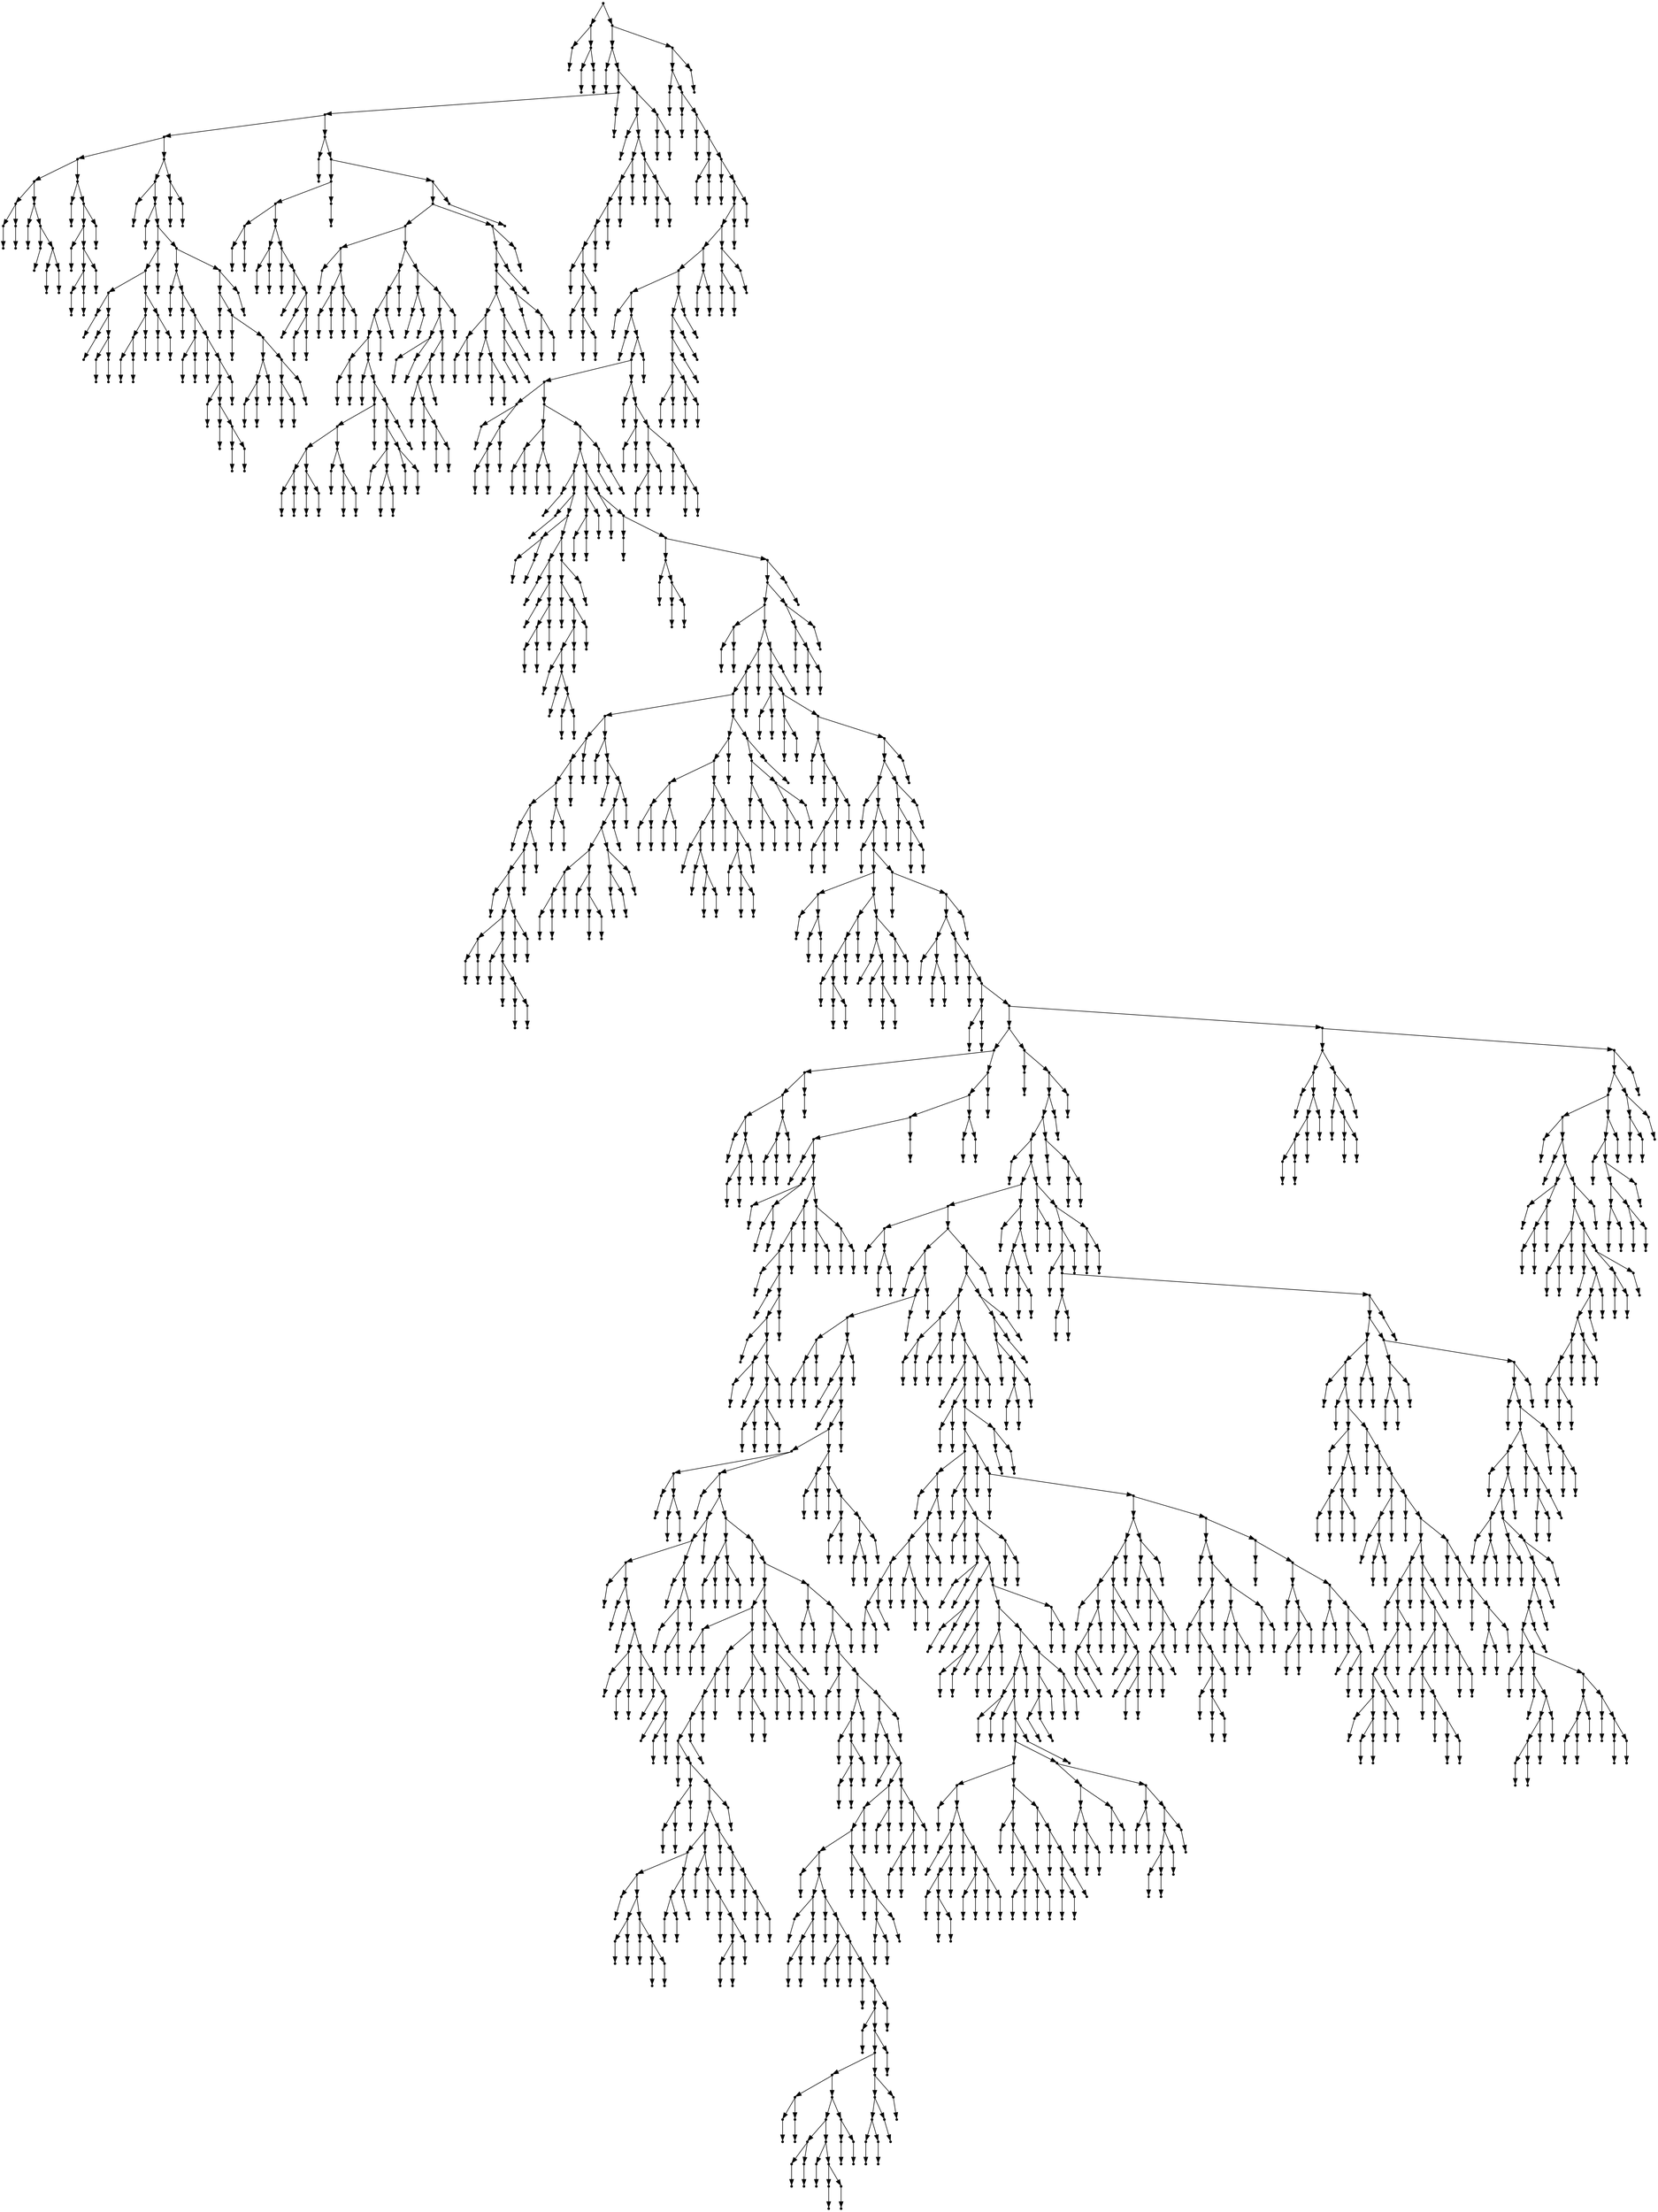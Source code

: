 digraph {
  2245 [shape=point];
  7 [shape=point];
  1 [shape=point];
  0 [shape=point];
  6 [shape=point];
  3 [shape=point];
  2 [shape=point];
  5 [shape=point];
  4 [shape=point];
  2244 [shape=point];
  375 [shape=point];
  9 [shape=point];
  8 [shape=point];
  374 [shape=point];
  329 [shape=point];
  326 [shape=point];
  143 [shape=point];
  44 [shape=point];
  26 [shape=point];
  14 [shape=point];
  11 [shape=point];
  10 [shape=point];
  13 [shape=point];
  12 [shape=point];
  25 [shape=point];
  16 [shape=point];
  15 [shape=point];
  24 [shape=point];
  18 [shape=point];
  17 [shape=point];
  23 [shape=point];
  20 [shape=point];
  19 [shape=point];
  22 [shape=point];
  21 [shape=point];
  43 [shape=point];
  28 [shape=point];
  27 [shape=point];
  42 [shape=point];
  39 [shape=point];
  30 [shape=point];
  29 [shape=point];
  38 [shape=point];
  35 [shape=point];
  32 [shape=point];
  31 [shape=point];
  34 [shape=point];
  33 [shape=point];
  37 [shape=point];
  36 [shape=point];
  41 [shape=point];
  40 [shape=point];
  142 [shape=point];
  136 [shape=point];
  46 [shape=point];
  45 [shape=point];
  135 [shape=point];
  48 [shape=point];
  47 [shape=point];
  134 [shape=point];
  77 [shape=point];
  74 [shape=point];
  59 [shape=point];
  50 [shape=point];
  49 [shape=point];
  58 [shape=point];
  52 [shape=point];
  51 [shape=point];
  57 [shape=point];
  54 [shape=point];
  53 [shape=point];
  56 [shape=point];
  55 [shape=point];
  73 [shape=point];
  67 [shape=point];
  64 [shape=point];
  61 [shape=point];
  60 [shape=point];
  63 [shape=point];
  62 [shape=point];
  66 [shape=point];
  65 [shape=point];
  72 [shape=point];
  69 [shape=point];
  68 [shape=point];
  71 [shape=point];
  70 [shape=point];
  76 [shape=point];
  75 [shape=point];
  133 [shape=point];
  106 [shape=point];
  79 [shape=point];
  78 [shape=point];
  105 [shape=point];
  81 [shape=point];
  80 [shape=point];
  104 [shape=point];
  86 [shape=point];
  83 [shape=point];
  82 [shape=point];
  85 [shape=point];
  84 [shape=point];
  103 [shape=point];
  88 [shape=point];
  87 [shape=point];
  102 [shape=point];
  99 [shape=point];
  90 [shape=point];
  89 [shape=point];
  98 [shape=point];
  92 [shape=point];
  91 [shape=point];
  97 [shape=point];
  94 [shape=point];
  93 [shape=point];
  96 [shape=point];
  95 [shape=point];
  101 [shape=point];
  100 [shape=point];
  132 [shape=point];
  129 [shape=point];
  108 [shape=point];
  107 [shape=point];
  128 [shape=point];
  110 [shape=point];
  109 [shape=point];
  127 [shape=point];
  118 [shape=point];
  115 [shape=point];
  112 [shape=point];
  111 [shape=point];
  114 [shape=point];
  113 [shape=point];
  117 [shape=point];
  116 [shape=point];
  126 [shape=point];
  123 [shape=point];
  120 [shape=point];
  119 [shape=point];
  122 [shape=point];
  121 [shape=point];
  125 [shape=point];
  124 [shape=point];
  131 [shape=point];
  130 [shape=point];
  141 [shape=point];
  138 [shape=point];
  137 [shape=point];
  140 [shape=point];
  139 [shape=point];
  325 [shape=point];
  145 [shape=point];
  144 [shape=point];
  324 [shape=point];
  174 [shape=point];
  171 [shape=point];
  150 [shape=point];
  147 [shape=point];
  146 [shape=point];
  149 [shape=point];
  148 [shape=point];
  170 [shape=point];
  155 [shape=point];
  152 [shape=point];
  151 [shape=point];
  154 [shape=point];
  153 [shape=point];
  169 [shape=point];
  157 [shape=point];
  156 [shape=point];
  168 [shape=point];
  159 [shape=point];
  158 [shape=point];
  167 [shape=point];
  161 [shape=point];
  160 [shape=point];
  166 [shape=point];
  163 [shape=point];
  162 [shape=point];
  165 [shape=point];
  164 [shape=point];
  173 [shape=point];
  172 [shape=point];
  323 [shape=point];
  320 [shape=point];
  281 [shape=point];
  188 [shape=point];
  176 [shape=point];
  175 [shape=point];
  187 [shape=point];
  181 [shape=point];
  178 [shape=point];
  177 [shape=point];
  180 [shape=point];
  179 [shape=point];
  186 [shape=point];
  183 [shape=point];
  182 [shape=point];
  185 [shape=point];
  184 [shape=point];
  280 [shape=point];
  247 [shape=point];
  244 [shape=point];
  241 [shape=point];
  238 [shape=point];
  193 [shape=point];
  190 [shape=point];
  189 [shape=point];
  192 [shape=point];
  191 [shape=point];
  237 [shape=point];
  195 [shape=point];
  194 [shape=point];
  236 [shape=point];
  218 [shape=point];
  215 [shape=point];
  206 [shape=point];
  200 [shape=point];
  197 [shape=point];
  196 [shape=point];
  199 [shape=point];
  198 [shape=point];
  205 [shape=point];
  202 [shape=point];
  201 [shape=point];
  204 [shape=point];
  203 [shape=point];
  214 [shape=point];
  208 [shape=point];
  207 [shape=point];
  213 [shape=point];
  210 [shape=point];
  209 [shape=point];
  212 [shape=point];
  211 [shape=point];
  217 [shape=point];
  216 [shape=point];
  235 [shape=point];
  232 [shape=point];
  226 [shape=point];
  220 [shape=point];
  219 [shape=point];
  225 [shape=point];
  222 [shape=point];
  221 [shape=point];
  224 [shape=point];
  223 [shape=point];
  231 [shape=point];
  228 [shape=point];
  227 [shape=point];
  230 [shape=point];
  229 [shape=point];
  234 [shape=point];
  233 [shape=point];
  240 [shape=point];
  239 [shape=point];
  243 [shape=point];
  242 [shape=point];
  246 [shape=point];
  245 [shape=point];
  279 [shape=point];
  252 [shape=point];
  249 [shape=point];
  248 [shape=point];
  251 [shape=point];
  250 [shape=point];
  278 [shape=point];
  275 [shape=point];
  257 [shape=point];
  254 [shape=point];
  253 [shape=point];
  256 [shape=point];
  255 [shape=point];
  274 [shape=point];
  271 [shape=point];
  268 [shape=point];
  259 [shape=point];
  258 [shape=point];
  267 [shape=point];
  261 [shape=point];
  260 [shape=point];
  266 [shape=point];
  263 [shape=point];
  262 [shape=point];
  265 [shape=point];
  264 [shape=point];
  270 [shape=point];
  269 [shape=point];
  273 [shape=point];
  272 [shape=point];
  277 [shape=point];
  276 [shape=point];
  319 [shape=point];
  316 [shape=point];
  313 [shape=point];
  304 [shape=point];
  295 [shape=point];
  286 [shape=point];
  283 [shape=point];
  282 [shape=point];
  285 [shape=point];
  284 [shape=point];
  294 [shape=point];
  288 [shape=point];
  287 [shape=point];
  293 [shape=point];
  290 [shape=point];
  289 [shape=point];
  292 [shape=point];
  291 [shape=point];
  303 [shape=point];
  300 [shape=point];
  297 [shape=point];
  296 [shape=point];
  299 [shape=point];
  298 [shape=point];
  302 [shape=point];
  301 [shape=point];
  312 [shape=point];
  306 [shape=point];
  305 [shape=point];
  311 [shape=point];
  308 [shape=point];
  307 [shape=point];
  310 [shape=point];
  309 [shape=point];
  315 [shape=point];
  314 [shape=point];
  318 [shape=point];
  317 [shape=point];
  322 [shape=point];
  321 [shape=point];
  328 [shape=point];
  327 [shape=point];
  373 [shape=point];
  367 [shape=point];
  331 [shape=point];
  330 [shape=point];
  366 [shape=point];
  357 [shape=point];
  354 [shape=point];
  351 [shape=point];
  348 [shape=point];
  345 [shape=point];
  333 [shape=point];
  332 [shape=point];
  344 [shape=point];
  341 [shape=point];
  335 [shape=point];
  334 [shape=point];
  340 [shape=point];
  337 [shape=point];
  336 [shape=point];
  339 [shape=point];
  338 [shape=point];
  343 [shape=point];
  342 [shape=point];
  347 [shape=point];
  346 [shape=point];
  350 [shape=point];
  349 [shape=point];
  353 [shape=point];
  352 [shape=point];
  356 [shape=point];
  355 [shape=point];
  365 [shape=point];
  359 [shape=point];
  358 [shape=point];
  364 [shape=point];
  361 [shape=point];
  360 [shape=point];
  363 [shape=point];
  362 [shape=point];
  372 [shape=point];
  369 [shape=point];
  368 [shape=point];
  371 [shape=point];
  370 [shape=point];
  2243 [shape=point];
  2240 [shape=point];
  377 [shape=point];
  376 [shape=point];
  2239 [shape=point];
  379 [shape=point];
  378 [shape=point];
  2238 [shape=point];
  381 [shape=point];
  380 [shape=point];
  2237 [shape=point];
  386 [shape=point];
  383 [shape=point];
  382 [shape=point];
  385 [shape=point];
  384 [shape=point];
  2236 [shape=point];
  388 [shape=point];
  387 [shape=point];
  2235 [shape=point];
  2232 [shape=point];
  2229 [shape=point];
  2220 [shape=point];
  2214 [shape=point];
  2193 [shape=point];
  390 [shape=point];
  389 [shape=point];
  2192 [shape=point];
  392 [shape=point];
  391 [shape=point];
  2191 [shape=point];
  2188 [shape=point];
  2161 [shape=point];
  403 [shape=point];
  394 [shape=point];
  393 [shape=point];
  402 [shape=point];
  399 [shape=point];
  396 [shape=point];
  395 [shape=point];
  398 [shape=point];
  397 [shape=point];
  401 [shape=point];
  400 [shape=point];
  2160 [shape=point];
  414 [shape=point];
  408 [shape=point];
  405 [shape=point];
  404 [shape=point];
  407 [shape=point];
  406 [shape=point];
  413 [shape=point];
  410 [shape=point];
  409 [shape=point];
  412 [shape=point];
  411 [shape=point];
  2159 [shape=point];
  2153 [shape=point];
  464 [shape=point];
  416 [shape=point];
  415 [shape=point];
  463 [shape=point];
  418 [shape=point];
  417 [shape=point];
  462 [shape=point];
  423 [shape=point];
  420 [shape=point];
  419 [shape=point];
  422 [shape=point];
  421 [shape=point];
  461 [shape=point];
  437 [shape=point];
  425 [shape=point];
  424 [shape=point];
  436 [shape=point];
  427 [shape=point];
  426 [shape=point];
  435 [shape=point];
  432 [shape=point];
  429 [shape=point];
  428 [shape=point];
  431 [shape=point];
  430 [shape=point];
  434 [shape=point];
  433 [shape=point];
  460 [shape=point];
  457 [shape=point];
  439 [shape=point];
  438 [shape=point];
  456 [shape=point];
  453 [shape=point];
  450 [shape=point];
  441 [shape=point];
  440 [shape=point];
  449 [shape=point];
  443 [shape=point];
  442 [shape=point];
  448 [shape=point];
  445 [shape=point];
  444 [shape=point];
  447 [shape=point];
  446 [shape=point];
  452 [shape=point];
  451 [shape=point];
  455 [shape=point];
  454 [shape=point];
  459 [shape=point];
  458 [shape=point];
  2152 [shape=point];
  472 [shape=point];
  469 [shape=point];
  466 [shape=point];
  465 [shape=point];
  468 [shape=point];
  467 [shape=point];
  471 [shape=point];
  470 [shape=point];
  2151 [shape=point];
  474 [shape=point];
  473 [shape=point];
  2150 [shape=point];
  476 [shape=point];
  475 [shape=point];
  2149 [shape=point];
  484 [shape=point];
  478 [shape=point];
  477 [shape=point];
  483 [shape=point];
  480 [shape=point];
  479 [shape=point];
  482 [shape=point];
  481 [shape=point];
  2148 [shape=point];
  2145 [shape=point];
  2133 [shape=point];
  489 [shape=point];
  486 [shape=point];
  485 [shape=point];
  488 [shape=point];
  487 [shape=point];
  2132 [shape=point];
  647 [shape=point];
  644 [shape=point];
  641 [shape=point];
  575 [shape=point];
  536 [shape=point];
  533 [shape=point];
  530 [shape=point];
  524 [shape=point];
  491 [shape=point];
  490 [shape=point];
  523 [shape=point];
  520 [shape=point];
  517 [shape=point];
  493 [shape=point];
  492 [shape=point];
  516 [shape=point];
  510 [shape=point];
  498 [shape=point];
  495 [shape=point];
  494 [shape=point];
  497 [shape=point];
  496 [shape=point];
  509 [shape=point];
  500 [shape=point];
  499 [shape=point];
  508 [shape=point];
  502 [shape=point];
  501 [shape=point];
  507 [shape=point];
  504 [shape=point];
  503 [shape=point];
  506 [shape=point];
  505 [shape=point];
  515 [shape=point];
  512 [shape=point];
  511 [shape=point];
  514 [shape=point];
  513 [shape=point];
  519 [shape=point];
  518 [shape=point];
  522 [shape=point];
  521 [shape=point];
  529 [shape=point];
  526 [shape=point];
  525 [shape=point];
  528 [shape=point];
  527 [shape=point];
  532 [shape=point];
  531 [shape=point];
  535 [shape=point];
  534 [shape=point];
  574 [shape=point];
  538 [shape=point];
  537 [shape=point];
  573 [shape=point];
  540 [shape=point];
  539 [shape=point];
  572 [shape=point];
  569 [shape=point];
  566 [shape=point];
  557 [shape=point];
  548 [shape=point];
  545 [shape=point];
  542 [shape=point];
  541 [shape=point];
  544 [shape=point];
  543 [shape=point];
  547 [shape=point];
  546 [shape=point];
  556 [shape=point];
  550 [shape=point];
  549 [shape=point];
  555 [shape=point];
  552 [shape=point];
  551 [shape=point];
  554 [shape=point];
  553 [shape=point];
  565 [shape=point];
  562 [shape=point];
  559 [shape=point];
  558 [shape=point];
  561 [shape=point];
  560 [shape=point];
  564 [shape=point];
  563 [shape=point];
  568 [shape=point];
  567 [shape=point];
  571 [shape=point];
  570 [shape=point];
  640 [shape=point];
  619 [shape=point];
  616 [shape=point];
  586 [shape=point];
  580 [shape=point];
  577 [shape=point];
  576 [shape=point];
  579 [shape=point];
  578 [shape=point];
  585 [shape=point];
  582 [shape=point];
  581 [shape=point];
  584 [shape=point];
  583 [shape=point];
  615 [shape=point];
  600 [shape=point];
  597 [shape=point];
  588 [shape=point];
  587 [shape=point];
  596 [shape=point];
  590 [shape=point];
  589 [shape=point];
  595 [shape=point];
  592 [shape=point];
  591 [shape=point];
  594 [shape=point];
  593 [shape=point];
  599 [shape=point];
  598 [shape=point];
  614 [shape=point];
  602 [shape=point];
  601 [shape=point];
  613 [shape=point];
  610 [shape=point];
  604 [shape=point];
  603 [shape=point];
  609 [shape=point];
  606 [shape=point];
  605 [shape=point];
  608 [shape=point];
  607 [shape=point];
  612 [shape=point];
  611 [shape=point];
  618 [shape=point];
  617 [shape=point];
  639 [shape=point];
  636 [shape=point];
  627 [shape=point];
  621 [shape=point];
  620 [shape=point];
  626 [shape=point];
  623 [shape=point];
  622 [shape=point];
  625 [shape=point];
  624 [shape=point];
  635 [shape=point];
  632 [shape=point];
  629 [shape=point];
  628 [shape=point];
  631 [shape=point];
  630 [shape=point];
  634 [shape=point];
  633 [shape=point];
  638 [shape=point];
  637 [shape=point];
  643 [shape=point];
  642 [shape=point];
  646 [shape=point];
  645 [shape=point];
  2131 [shape=point];
  2128 [shape=point];
  652 [shape=point];
  649 [shape=point];
  648 [shape=point];
  651 [shape=point];
  650 [shape=point];
  2127 [shape=point];
  657 [shape=point];
  654 [shape=point];
  653 [shape=point];
  656 [shape=point];
  655 [shape=point];
  2126 [shape=point];
  674 [shape=point];
  659 [shape=point];
  658 [shape=point];
  673 [shape=point];
  661 [shape=point];
  660 [shape=point];
  672 [shape=point];
  669 [shape=point];
  666 [shape=point];
  663 [shape=point];
  662 [shape=point];
  665 [shape=point];
  664 [shape=point];
  668 [shape=point];
  667 [shape=point];
  671 [shape=point];
  670 [shape=point];
  2125 [shape=point];
  2122 [shape=point];
  2110 [shape=point];
  676 [shape=point];
  675 [shape=point];
  2109 [shape=point];
  2106 [shape=point];
  678 [shape=point];
  677 [shape=point];
  2105 [shape=point];
  719 [shape=point];
  686 [shape=point];
  680 [shape=point];
  679 [shape=point];
  685 [shape=point];
  682 [shape=point];
  681 [shape=point];
  684 [shape=point];
  683 [shape=point];
  718 [shape=point];
  700 [shape=point];
  697 [shape=point];
  694 [shape=point];
  688 [shape=point];
  687 [shape=point];
  693 [shape=point];
  690 [shape=point];
  689 [shape=point];
  692 [shape=point];
  691 [shape=point];
  696 [shape=point];
  695 [shape=point];
  699 [shape=point];
  698 [shape=point];
  717 [shape=point];
  711 [shape=point];
  702 [shape=point];
  701 [shape=point];
  710 [shape=point];
  704 [shape=point];
  703 [shape=point];
  709 [shape=point];
  706 [shape=point];
  705 [shape=point];
  708 [shape=point];
  707 [shape=point];
  716 [shape=point];
  713 [shape=point];
  712 [shape=point];
  715 [shape=point];
  714 [shape=point];
  2104 [shape=point];
  721 [shape=point];
  720 [shape=point];
  2103 [shape=point];
  2100 [shape=point];
  729 [shape=point];
  723 [shape=point];
  722 [shape=point];
  728 [shape=point];
  725 [shape=point];
  724 [shape=point];
  727 [shape=point];
  726 [shape=point];
  2099 [shape=point];
  731 [shape=point];
  730 [shape=point];
  2098 [shape=point];
  733 [shape=point];
  732 [shape=point];
  2097 [shape=point];
  738 [shape=point];
  735 [shape=point];
  734 [shape=point];
  737 [shape=point];
  736 [shape=point];
  2096 [shape=point];
  1970 [shape=point];
  836 [shape=point];
  761 [shape=point];
  758 [shape=point];
  749 [shape=point];
  740 [shape=point];
  739 [shape=point];
  748 [shape=point];
  745 [shape=point];
  742 [shape=point];
  741 [shape=point];
  744 [shape=point];
  743 [shape=point];
  747 [shape=point];
  746 [shape=point];
  757 [shape=point];
  754 [shape=point];
  751 [shape=point];
  750 [shape=point];
  753 [shape=point];
  752 [shape=point];
  756 [shape=point];
  755 [shape=point];
  760 [shape=point];
  759 [shape=point];
  835 [shape=point];
  832 [shape=point];
  826 [shape=point];
  823 [shape=point];
  763 [shape=point];
  762 [shape=point];
  822 [shape=point];
  771 [shape=point];
  765 [shape=point];
  764 [shape=point];
  770 [shape=point];
  767 [shape=point];
  766 [shape=point];
  769 [shape=point];
  768 [shape=point];
  821 [shape=point];
  809 [shape=point];
  806 [shape=point];
  803 [shape=point];
  773 [shape=point];
  772 [shape=point];
  802 [shape=point];
  775 [shape=point];
  774 [shape=point];
  801 [shape=point];
  798 [shape=point];
  777 [shape=point];
  776 [shape=point];
  797 [shape=point];
  782 [shape=point];
  779 [shape=point];
  778 [shape=point];
  781 [shape=point];
  780 [shape=point];
  796 [shape=point];
  793 [shape=point];
  787 [shape=point];
  784 [shape=point];
  783 [shape=point];
  786 [shape=point];
  785 [shape=point];
  792 [shape=point];
  789 [shape=point];
  788 [shape=point];
  791 [shape=point];
  790 [shape=point];
  795 [shape=point];
  794 [shape=point];
  800 [shape=point];
  799 [shape=point];
  805 [shape=point];
  804 [shape=point];
  808 [shape=point];
  807 [shape=point];
  820 [shape=point];
  814 [shape=point];
  811 [shape=point];
  810 [shape=point];
  813 [shape=point];
  812 [shape=point];
  819 [shape=point];
  816 [shape=point];
  815 [shape=point];
  818 [shape=point];
  817 [shape=point];
  825 [shape=point];
  824 [shape=point];
  831 [shape=point];
  828 [shape=point];
  827 [shape=point];
  830 [shape=point];
  829 [shape=point];
  834 [shape=point];
  833 [shape=point];
  1969 [shape=point];
  838 [shape=point];
  837 [shape=point];
  1968 [shape=point];
  1965 [shape=point];
  1962 [shape=point];
  1953 [shape=point];
  840 [shape=point];
  839 [shape=point];
  1952 [shape=point];
  1685 [shape=point];
  1670 [shape=point];
  848 [shape=point];
  842 [shape=point];
  841 [shape=point];
  847 [shape=point];
  844 [shape=point];
  843 [shape=point];
  846 [shape=point];
  845 [shape=point];
  1669 [shape=point];
  1261 [shape=point];
  850 [shape=point];
  849 [shape=point];
  1260 [shape=point];
  1257 [shape=point];
  1254 [shape=point];
  858 [shape=point];
  855 [shape=point];
  852 [shape=point];
  851 [shape=point];
  854 [shape=point];
  853 [shape=point];
  857 [shape=point];
  856 [shape=point];
  1253 [shape=point];
  1250 [shape=point];
  860 [shape=point];
  859 [shape=point];
  1249 [shape=point];
  862 [shape=point];
  861 [shape=point];
  1248 [shape=point];
  1245 [shape=point];
  1221 [shape=point];
  870 [shape=point];
  864 [shape=point];
  863 [shape=point];
  869 [shape=point];
  866 [shape=point];
  865 [shape=point];
  868 [shape=point];
  867 [shape=point];
  1220 [shape=point];
  872 [shape=point];
  871 [shape=point];
  1219 [shape=point];
  922 [shape=point];
  919 [shape=point];
  904 [shape=point];
  874 [shape=point];
  873 [shape=point];
  903 [shape=point];
  876 [shape=point];
  875 [shape=point];
  902 [shape=point];
  878 [shape=point];
  877 [shape=point];
  901 [shape=point];
  886 [shape=point];
  880 [shape=point];
  879 [shape=point];
  885 [shape=point];
  882 [shape=point];
  881 [shape=point];
  884 [shape=point];
  883 [shape=point];
  900 [shape=point];
  888 [shape=point];
  887 [shape=point];
  899 [shape=point];
  890 [shape=point];
  889 [shape=point];
  898 [shape=point];
  892 [shape=point];
  891 [shape=point];
  897 [shape=point];
  894 [shape=point];
  893 [shape=point];
  896 [shape=point];
  895 [shape=point];
  918 [shape=point];
  906 [shape=point];
  905 [shape=point];
  917 [shape=point];
  914 [shape=point];
  908 [shape=point];
  907 [shape=point];
  913 [shape=point];
  910 [shape=point];
  909 [shape=point];
  912 [shape=point];
  911 [shape=point];
  916 [shape=point];
  915 [shape=point];
  921 [shape=point];
  920 [shape=point];
  1218 [shape=point];
  933 [shape=point];
  927 [shape=point];
  924 [shape=point];
  923 [shape=point];
  926 [shape=point];
  925 [shape=point];
  932 [shape=point];
  929 [shape=point];
  928 [shape=point];
  931 [shape=point];
  930 [shape=point];
  1217 [shape=point];
  935 [shape=point];
  934 [shape=point];
  1216 [shape=point];
  1057 [shape=point];
  1039 [shape=point];
  940 [shape=point];
  937 [shape=point];
  936 [shape=point];
  939 [shape=point];
  938 [shape=point];
  1038 [shape=point];
  1026 [shape=point];
  1023 [shape=point];
  1020 [shape=point];
  1017 [shape=point];
  1014 [shape=point];
  942 [shape=point];
  941 [shape=point];
  1013 [shape=point];
  950 [shape=point];
  947 [shape=point];
  944 [shape=point];
  943 [shape=point];
  946 [shape=point];
  945 [shape=point];
  949 [shape=point];
  948 [shape=point];
  1012 [shape=point];
  1009 [shape=point];
  994 [shape=point];
  976 [shape=point];
  967 [shape=point];
  952 [shape=point];
  951 [shape=point];
  966 [shape=point];
  957 [shape=point];
  954 [shape=point];
  953 [shape=point];
  956 [shape=point];
  955 [shape=point];
  965 [shape=point];
  959 [shape=point];
  958 [shape=point];
  964 [shape=point];
  961 [shape=point];
  960 [shape=point];
  963 [shape=point];
  962 [shape=point];
  975 [shape=point];
  972 [shape=point];
  969 [shape=point];
  968 [shape=point];
  971 [shape=point];
  970 [shape=point];
  974 [shape=point];
  973 [shape=point];
  993 [shape=point];
  978 [shape=point];
  977 [shape=point];
  992 [shape=point];
  980 [shape=point];
  979 [shape=point];
  991 [shape=point];
  982 [shape=point];
  981 [shape=point];
  990 [shape=point];
  987 [shape=point];
  984 [shape=point];
  983 [shape=point];
  986 [shape=point];
  985 [shape=point];
  989 [shape=point];
  988 [shape=point];
  1008 [shape=point];
  996 [shape=point];
  995 [shape=point];
  1007 [shape=point];
  998 [shape=point];
  997 [shape=point];
  1006 [shape=point];
  1000 [shape=point];
  999 [shape=point];
  1005 [shape=point];
  1002 [shape=point];
  1001 [shape=point];
  1004 [shape=point];
  1003 [shape=point];
  1011 [shape=point];
  1010 [shape=point];
  1016 [shape=point];
  1015 [shape=point];
  1019 [shape=point];
  1018 [shape=point];
  1022 [shape=point];
  1021 [shape=point];
  1025 [shape=point];
  1024 [shape=point];
  1037 [shape=point];
  1034 [shape=point];
  1028 [shape=point];
  1027 [shape=point];
  1033 [shape=point];
  1030 [shape=point];
  1029 [shape=point];
  1032 [shape=point];
  1031 [shape=point];
  1036 [shape=point];
  1035 [shape=point];
  1056 [shape=point];
  1041 [shape=point];
  1040 [shape=point];
  1055 [shape=point];
  1052 [shape=point];
  1046 [shape=point];
  1043 [shape=point];
  1042 [shape=point];
  1045 [shape=point];
  1044 [shape=point];
  1051 [shape=point];
  1048 [shape=point];
  1047 [shape=point];
  1050 [shape=point];
  1049 [shape=point];
  1054 [shape=point];
  1053 [shape=point];
  1215 [shape=point];
  1062 [shape=point];
  1059 [shape=point];
  1058 [shape=point];
  1061 [shape=point];
  1060 [shape=point];
  1214 [shape=point];
  1211 [shape=point];
  1064 [shape=point];
  1063 [shape=point];
  1210 [shape=point];
  1069 [shape=point];
  1066 [shape=point];
  1065 [shape=point];
  1068 [shape=point];
  1067 [shape=point];
  1209 [shape=point];
  1083 [shape=point];
  1080 [shape=point];
  1071 [shape=point];
  1070 [shape=point];
  1079 [shape=point];
  1076 [shape=point];
  1073 [shape=point];
  1072 [shape=point];
  1075 [shape=point];
  1074 [shape=point];
  1078 [shape=point];
  1077 [shape=point];
  1082 [shape=point];
  1081 [shape=point];
  1208 [shape=point];
  1205 [shape=point];
  1085 [shape=point];
  1084 [shape=point];
  1204 [shape=point];
  1087 [shape=point];
  1086 [shape=point];
  1203 [shape=point];
  1188 [shape=point];
  1182 [shape=point];
  1179 [shape=point];
  1164 [shape=point];
  1089 [shape=point];
  1088 [shape=point];
  1163 [shape=point];
  1100 [shape=point];
  1091 [shape=point];
  1090 [shape=point];
  1099 [shape=point];
  1096 [shape=point];
  1093 [shape=point];
  1092 [shape=point];
  1095 [shape=point];
  1094 [shape=point];
  1098 [shape=point];
  1097 [shape=point];
  1162 [shape=point];
  1102 [shape=point];
  1101 [shape=point];
  1161 [shape=point];
  1107 [shape=point];
  1104 [shape=point];
  1103 [shape=point];
  1106 [shape=point];
  1105 [shape=point];
  1160 [shape=point];
  1109 [shape=point];
  1108 [shape=point];
  1159 [shape=point];
  1111 [shape=point];
  1110 [shape=point];
  1158 [shape=point];
  1155 [shape=point];
  1113 [shape=point];
  1112 [shape=point];
  1154 [shape=point];
  1151 [shape=point];
  1139 [shape=point];
  1118 [shape=point];
  1115 [shape=point];
  1114 [shape=point];
  1117 [shape=point];
  1116 [shape=point];
  1138 [shape=point];
  1132 [shape=point];
  1123 [shape=point];
  1120 [shape=point];
  1119 [shape=point];
  1122 [shape=point];
  1121 [shape=point];
  1131 [shape=point];
  1125 [shape=point];
  1124 [shape=point];
  1130 [shape=point];
  1127 [shape=point];
  1126 [shape=point];
  1129 [shape=point];
  1128 [shape=point];
  1137 [shape=point];
  1134 [shape=point];
  1133 [shape=point];
  1136 [shape=point];
  1135 [shape=point];
  1150 [shape=point];
  1147 [shape=point];
  1144 [shape=point];
  1141 [shape=point];
  1140 [shape=point];
  1143 [shape=point];
  1142 [shape=point];
  1146 [shape=point];
  1145 [shape=point];
  1149 [shape=point];
  1148 [shape=point];
  1153 [shape=point];
  1152 [shape=point];
  1157 [shape=point];
  1156 [shape=point];
  1178 [shape=point];
  1166 [shape=point];
  1165 [shape=point];
  1177 [shape=point];
  1168 [shape=point];
  1167 [shape=point];
  1176 [shape=point];
  1173 [shape=point];
  1170 [shape=point];
  1169 [shape=point];
  1172 [shape=point];
  1171 [shape=point];
  1175 [shape=point];
  1174 [shape=point];
  1181 [shape=point];
  1180 [shape=point];
  1187 [shape=point];
  1184 [shape=point];
  1183 [shape=point];
  1186 [shape=point];
  1185 [shape=point];
  1202 [shape=point];
  1190 [shape=point];
  1189 [shape=point];
  1201 [shape=point];
  1198 [shape=point];
  1195 [shape=point];
  1192 [shape=point];
  1191 [shape=point];
  1194 [shape=point];
  1193 [shape=point];
  1197 [shape=point];
  1196 [shape=point];
  1200 [shape=point];
  1199 [shape=point];
  1207 [shape=point];
  1206 [shape=point];
  1213 [shape=point];
  1212 [shape=point];
  1244 [shape=point];
  1226 [shape=point];
  1223 [shape=point];
  1222 [shape=point];
  1225 [shape=point];
  1224 [shape=point];
  1243 [shape=point];
  1228 [shape=point];
  1227 [shape=point];
  1242 [shape=point];
  1233 [shape=point];
  1230 [shape=point];
  1229 [shape=point];
  1232 [shape=point];
  1231 [shape=point];
  1241 [shape=point];
  1238 [shape=point];
  1235 [shape=point];
  1234 [shape=point];
  1237 [shape=point];
  1236 [shape=point];
  1240 [shape=point];
  1239 [shape=point];
  1247 [shape=point];
  1246 [shape=point];
  1252 [shape=point];
  1251 [shape=point];
  1256 [shape=point];
  1255 [shape=point];
  1259 [shape=point];
  1258 [shape=point];
  1668 [shape=point];
  1665 [shape=point];
  1647 [shape=point];
  1272 [shape=point];
  1266 [shape=point];
  1263 [shape=point];
  1262 [shape=point];
  1265 [shape=point];
  1264 [shape=point];
  1271 [shape=point];
  1268 [shape=point];
  1267 [shape=point];
  1270 [shape=point];
  1269 [shape=point];
  1646 [shape=point];
  1274 [shape=point];
  1273 [shape=point];
  1645 [shape=point];
  1639 [shape=point];
  1276 [shape=point];
  1275 [shape=point];
  1638 [shape=point];
  1281 [shape=point];
  1278 [shape=point];
  1277 [shape=point];
  1280 [shape=point];
  1279 [shape=point];
  1637 [shape=point];
  1631 [shape=point];
  1496 [shape=point];
  1313 [shape=point];
  1283 [shape=point];
  1282 [shape=point];
  1312 [shape=point];
  1309 [shape=point];
  1303 [shape=point];
  1294 [shape=point];
  1291 [shape=point];
  1288 [shape=point];
  1285 [shape=point];
  1284 [shape=point];
  1287 [shape=point];
  1286 [shape=point];
  1290 [shape=point];
  1289 [shape=point];
  1293 [shape=point];
  1292 [shape=point];
  1302 [shape=point];
  1296 [shape=point];
  1295 [shape=point];
  1301 [shape=point];
  1298 [shape=point];
  1297 [shape=point];
  1300 [shape=point];
  1299 [shape=point];
  1308 [shape=point];
  1305 [shape=point];
  1304 [shape=point];
  1307 [shape=point];
  1306 [shape=point];
  1311 [shape=point];
  1310 [shape=point];
  1495 [shape=point];
  1315 [shape=point];
  1314 [shape=point];
  1494 [shape=point];
  1320 [shape=point];
  1317 [shape=point];
  1316 [shape=point];
  1319 [shape=point];
  1318 [shape=point];
  1493 [shape=point];
  1487 [shape=point];
  1325 [shape=point];
  1322 [shape=point];
  1321 [shape=point];
  1324 [shape=point];
  1323 [shape=point];
  1486 [shape=point];
  1342 [shape=point];
  1330 [shape=point];
  1327 [shape=point];
  1326 [shape=point];
  1329 [shape=point];
  1328 [shape=point];
  1341 [shape=point];
  1332 [shape=point];
  1331 [shape=point];
  1340 [shape=point];
  1337 [shape=point];
  1334 [shape=point];
  1333 [shape=point];
  1336 [shape=point];
  1335 [shape=point];
  1339 [shape=point];
  1338 [shape=point];
  1485 [shape=point];
  1479 [shape=point];
  1350 [shape=point];
  1347 [shape=point];
  1344 [shape=point];
  1343 [shape=point];
  1346 [shape=point];
  1345 [shape=point];
  1349 [shape=point];
  1348 [shape=point];
  1478 [shape=point];
  1463 [shape=point];
  1460 [shape=point];
  1355 [shape=point];
  1352 [shape=point];
  1351 [shape=point];
  1354 [shape=point];
  1353 [shape=point];
  1459 [shape=point];
  1357 [shape=point];
  1356 [shape=point];
  1458 [shape=point];
  1455 [shape=point];
  1422 [shape=point];
  1389 [shape=point];
  1359 [shape=point];
  1358 [shape=point];
  1388 [shape=point];
  1373 [shape=point];
  1361 [shape=point];
  1360 [shape=point];
  1372 [shape=point];
  1369 [shape=point];
  1363 [shape=point];
  1362 [shape=point];
  1368 [shape=point];
  1365 [shape=point];
  1364 [shape=point];
  1367 [shape=point];
  1366 [shape=point];
  1371 [shape=point];
  1370 [shape=point];
  1387 [shape=point];
  1375 [shape=point];
  1374 [shape=point];
  1386 [shape=point];
  1380 [shape=point];
  1377 [shape=point];
  1376 [shape=point];
  1379 [shape=point];
  1378 [shape=point];
  1385 [shape=point];
  1382 [shape=point];
  1381 [shape=point];
  1384 [shape=point];
  1383 [shape=point];
  1421 [shape=point];
  1406 [shape=point];
  1391 [shape=point];
  1390 [shape=point];
  1405 [shape=point];
  1393 [shape=point];
  1392 [shape=point];
  1404 [shape=point];
  1398 [shape=point];
  1395 [shape=point];
  1394 [shape=point];
  1397 [shape=point];
  1396 [shape=point];
  1403 [shape=point];
  1400 [shape=point];
  1399 [shape=point];
  1402 [shape=point];
  1401 [shape=point];
  1420 [shape=point];
  1408 [shape=point];
  1407 [shape=point];
  1419 [shape=point];
  1410 [shape=point];
  1409 [shape=point];
  1418 [shape=point];
  1415 [shape=point];
  1412 [shape=point];
  1411 [shape=point];
  1414 [shape=point];
  1413 [shape=point];
  1417 [shape=point];
  1416 [shape=point];
  1454 [shape=point];
  1436 [shape=point];
  1430 [shape=point];
  1424 [shape=point];
  1423 [shape=point];
  1429 [shape=point];
  1426 [shape=point];
  1425 [shape=point];
  1428 [shape=point];
  1427 [shape=point];
  1435 [shape=point];
  1432 [shape=point];
  1431 [shape=point];
  1434 [shape=point];
  1433 [shape=point];
  1453 [shape=point];
  1441 [shape=point];
  1438 [shape=point];
  1437 [shape=point];
  1440 [shape=point];
  1439 [shape=point];
  1452 [shape=point];
  1449 [shape=point];
  1446 [shape=point];
  1443 [shape=point];
  1442 [shape=point];
  1445 [shape=point];
  1444 [shape=point];
  1448 [shape=point];
  1447 [shape=point];
  1451 [shape=point];
  1450 [shape=point];
  1457 [shape=point];
  1456 [shape=point];
  1462 [shape=point];
  1461 [shape=point];
  1477 [shape=point];
  1471 [shape=point];
  1468 [shape=point];
  1465 [shape=point];
  1464 [shape=point];
  1467 [shape=point];
  1466 [shape=point];
  1470 [shape=point];
  1469 [shape=point];
  1476 [shape=point];
  1473 [shape=point];
  1472 [shape=point];
  1475 [shape=point];
  1474 [shape=point];
  1484 [shape=point];
  1481 [shape=point];
  1480 [shape=point];
  1483 [shape=point];
  1482 [shape=point];
  1492 [shape=point];
  1489 [shape=point];
  1488 [shape=point];
  1491 [shape=point];
  1490 [shape=point];
  1630 [shape=point];
  1498 [shape=point];
  1497 [shape=point];
  1629 [shape=point];
  1500 [shape=point];
  1499 [shape=point];
  1628 [shape=point];
  1556 [shape=point];
  1535 [shape=point];
  1532 [shape=point];
  1514 [shape=point];
  1502 [shape=point];
  1501 [shape=point];
  1513 [shape=point];
  1510 [shape=point];
  1507 [shape=point];
  1504 [shape=point];
  1503 [shape=point];
  1506 [shape=point];
  1505 [shape=point];
  1509 [shape=point];
  1508 [shape=point];
  1512 [shape=point];
  1511 [shape=point];
  1531 [shape=point];
  1528 [shape=point];
  1516 [shape=point];
  1515 [shape=point];
  1527 [shape=point];
  1518 [shape=point];
  1517 [shape=point];
  1526 [shape=point];
  1520 [shape=point];
  1519 [shape=point];
  1525 [shape=point];
  1522 [shape=point];
  1521 [shape=point];
  1524 [shape=point];
  1523 [shape=point];
  1530 [shape=point];
  1529 [shape=point];
  1534 [shape=point];
  1533 [shape=point];
  1555 [shape=point];
  1552 [shape=point];
  1537 [shape=point];
  1536 [shape=point];
  1551 [shape=point];
  1539 [shape=point];
  1538 [shape=point];
  1550 [shape=point];
  1547 [shape=point];
  1544 [shape=point];
  1541 [shape=point];
  1540 [shape=point];
  1543 [shape=point];
  1542 [shape=point];
  1546 [shape=point];
  1545 [shape=point];
  1549 [shape=point];
  1548 [shape=point];
  1554 [shape=point];
  1553 [shape=point];
  1627 [shape=point];
  1594 [shape=point];
  1558 [shape=point];
  1557 [shape=point];
  1593 [shape=point];
  1578 [shape=point];
  1575 [shape=point];
  1560 [shape=point];
  1559 [shape=point];
  1574 [shape=point];
  1562 [shape=point];
  1561 [shape=point];
  1573 [shape=point];
  1570 [shape=point];
  1564 [shape=point];
  1563 [shape=point];
  1569 [shape=point];
  1566 [shape=point];
  1565 [shape=point];
  1568 [shape=point];
  1567 [shape=point];
  1572 [shape=point];
  1571 [shape=point];
  1577 [shape=point];
  1576 [shape=point];
  1592 [shape=point];
  1586 [shape=point];
  1580 [shape=point];
  1579 [shape=point];
  1585 [shape=point];
  1582 [shape=point];
  1581 [shape=point];
  1584 [shape=point];
  1583 [shape=point];
  1591 [shape=point];
  1588 [shape=point];
  1587 [shape=point];
  1590 [shape=point];
  1589 [shape=point];
  1626 [shape=point];
  1596 [shape=point];
  1595 [shape=point];
  1625 [shape=point];
  1607 [shape=point];
  1598 [shape=point];
  1597 [shape=point];
  1606 [shape=point];
  1603 [shape=point];
  1600 [shape=point];
  1599 [shape=point];
  1602 [shape=point];
  1601 [shape=point];
  1605 [shape=point];
  1604 [shape=point];
  1624 [shape=point];
  1612 [shape=point];
  1609 [shape=point];
  1608 [shape=point];
  1611 [shape=point];
  1610 [shape=point];
  1623 [shape=point];
  1620 [shape=point];
  1614 [shape=point];
  1613 [shape=point];
  1619 [shape=point];
  1616 [shape=point];
  1615 [shape=point];
  1618 [shape=point];
  1617 [shape=point];
  1622 [shape=point];
  1621 [shape=point];
  1636 [shape=point];
  1633 [shape=point];
  1632 [shape=point];
  1635 [shape=point];
  1634 [shape=point];
  1644 [shape=point];
  1641 [shape=point];
  1640 [shape=point];
  1643 [shape=point];
  1642 [shape=point];
  1664 [shape=point];
  1661 [shape=point];
  1658 [shape=point];
  1649 [shape=point];
  1648 [shape=point];
  1657 [shape=point];
  1654 [shape=point];
  1651 [shape=point];
  1650 [shape=point];
  1653 [shape=point];
  1652 [shape=point];
  1656 [shape=point];
  1655 [shape=point];
  1660 [shape=point];
  1659 [shape=point];
  1663 [shape=point];
  1662 [shape=point];
  1667 [shape=point];
  1666 [shape=point];
  1684 [shape=point];
  1672 [shape=point];
  1671 [shape=point];
  1683 [shape=point];
  1680 [shape=point];
  1674 [shape=point];
  1673 [shape=point];
  1679 [shape=point];
  1676 [shape=point];
  1675 [shape=point];
  1678 [shape=point];
  1677 [shape=point];
  1682 [shape=point];
  1681 [shape=point];
  1951 [shape=point];
  1690 [shape=point];
  1687 [shape=point];
  1686 [shape=point];
  1689 [shape=point];
  1688 [shape=point];
  1950 [shape=point];
  1944 [shape=point];
  1941 [shape=point];
  1692 [shape=point];
  1691 [shape=point];
  1940 [shape=point];
  1697 [shape=point];
  1694 [shape=point];
  1693 [shape=point];
  1696 [shape=point];
  1695 [shape=point];
  1939 [shape=point];
  1936 [shape=point];
  1828 [shape=point];
  1822 [shape=point];
  1699 [shape=point];
  1698 [shape=point];
  1821 [shape=point];
  1701 [shape=point];
  1700 [shape=point];
  1820 [shape=point];
  1718 [shape=point];
  1703 [shape=point];
  1702 [shape=point];
  1717 [shape=point];
  1714 [shape=point];
  1708 [shape=point];
  1705 [shape=point];
  1704 [shape=point];
  1707 [shape=point];
  1706 [shape=point];
  1713 [shape=point];
  1710 [shape=point];
  1709 [shape=point];
  1712 [shape=point];
  1711 [shape=point];
  1716 [shape=point];
  1715 [shape=point];
  1819 [shape=point];
  1720 [shape=point];
  1719 [shape=point];
  1818 [shape=point];
  1722 [shape=point];
  1721 [shape=point];
  1817 [shape=point];
  1733 [shape=point];
  1730 [shape=point];
  1724 [shape=point];
  1723 [shape=point];
  1729 [shape=point];
  1726 [shape=point];
  1725 [shape=point];
  1728 [shape=point];
  1727 [shape=point];
  1732 [shape=point];
  1731 [shape=point];
  1816 [shape=point];
  1735 [shape=point];
  1734 [shape=point];
  1815 [shape=point];
  1797 [shape=point];
  1764 [shape=point];
  1761 [shape=point];
  1737 [shape=point];
  1736 [shape=point];
  1760 [shape=point];
  1757 [shape=point];
  1754 [shape=point];
  1751 [shape=point];
  1745 [shape=point];
  1739 [shape=point];
  1738 [shape=point];
  1744 [shape=point];
  1741 [shape=point];
  1740 [shape=point];
  1743 [shape=point];
  1742 [shape=point];
  1750 [shape=point];
  1747 [shape=point];
  1746 [shape=point];
  1749 [shape=point];
  1748 [shape=point];
  1753 [shape=point];
  1752 [shape=point];
  1756 [shape=point];
  1755 [shape=point];
  1759 [shape=point];
  1758 [shape=point];
  1763 [shape=point];
  1762 [shape=point];
  1796 [shape=point];
  1793 [shape=point];
  1766 [shape=point];
  1765 [shape=point];
  1792 [shape=point];
  1783 [shape=point];
  1780 [shape=point];
  1768 [shape=point];
  1767 [shape=point];
  1779 [shape=point];
  1770 [shape=point];
  1769 [shape=point];
  1778 [shape=point];
  1772 [shape=point];
  1771 [shape=point];
  1777 [shape=point];
  1774 [shape=point];
  1773 [shape=point];
  1776 [shape=point];
  1775 [shape=point];
  1782 [shape=point];
  1781 [shape=point];
  1791 [shape=point];
  1785 [shape=point];
  1784 [shape=point];
  1790 [shape=point];
  1787 [shape=point];
  1786 [shape=point];
  1789 [shape=point];
  1788 [shape=point];
  1795 [shape=point];
  1794 [shape=point];
  1814 [shape=point];
  1799 [shape=point];
  1798 [shape=point];
  1813 [shape=point];
  1801 [shape=point];
  1800 [shape=point];
  1812 [shape=point];
  1803 [shape=point];
  1802 [shape=point];
  1811 [shape=point];
  1808 [shape=point];
  1805 [shape=point];
  1804 [shape=point];
  1807 [shape=point];
  1806 [shape=point];
  1810 [shape=point];
  1809 [shape=point];
  1827 [shape=point];
  1824 [shape=point];
  1823 [shape=point];
  1826 [shape=point];
  1825 [shape=point];
  1935 [shape=point];
  1836 [shape=point];
  1833 [shape=point];
  1830 [shape=point];
  1829 [shape=point];
  1832 [shape=point];
  1831 [shape=point];
  1835 [shape=point];
  1834 [shape=point];
  1934 [shape=point];
  1931 [shape=point];
  1838 [shape=point];
  1837 [shape=point];
  1930 [shape=point];
  1921 [shape=point];
  1909 [shape=point];
  1840 [shape=point];
  1839 [shape=point];
  1908 [shape=point];
  1905 [shape=point];
  1848 [shape=point];
  1842 [shape=point];
  1841 [shape=point];
  1847 [shape=point];
  1844 [shape=point];
  1843 [shape=point];
  1846 [shape=point];
  1845 [shape=point];
  1904 [shape=point];
  1853 [shape=point];
  1850 [shape=point];
  1849 [shape=point];
  1852 [shape=point];
  1851 [shape=point];
  1903 [shape=point];
  1900 [shape=point];
  1897 [shape=point];
  1894 [shape=point];
  1891 [shape=point];
  1858 [shape=point];
  1855 [shape=point];
  1854 [shape=point];
  1857 [shape=point];
  1856 [shape=point];
  1890 [shape=point];
  1872 [shape=point];
  1860 [shape=point];
  1859 [shape=point];
  1871 [shape=point];
  1868 [shape=point];
  1865 [shape=point];
  1862 [shape=point];
  1861 [shape=point];
  1864 [shape=point];
  1863 [shape=point];
  1867 [shape=point];
  1866 [shape=point];
  1870 [shape=point];
  1869 [shape=point];
  1889 [shape=point];
  1880 [shape=point];
  1877 [shape=point];
  1874 [shape=point];
  1873 [shape=point];
  1876 [shape=point];
  1875 [shape=point];
  1879 [shape=point];
  1878 [shape=point];
  1888 [shape=point];
  1882 [shape=point];
  1881 [shape=point];
  1887 [shape=point];
  1884 [shape=point];
  1883 [shape=point];
  1886 [shape=point];
  1885 [shape=point];
  1893 [shape=point];
  1892 [shape=point];
  1896 [shape=point];
  1895 [shape=point];
  1899 [shape=point];
  1898 [shape=point];
  1902 [shape=point];
  1901 [shape=point];
  1907 [shape=point];
  1906 [shape=point];
  1920 [shape=point];
  1911 [shape=point];
  1910 [shape=point];
  1919 [shape=point];
  1916 [shape=point];
  1913 [shape=point];
  1912 [shape=point];
  1915 [shape=point];
  1914 [shape=point];
  1918 [shape=point];
  1917 [shape=point];
  1929 [shape=point];
  1923 [shape=point];
  1922 [shape=point];
  1928 [shape=point];
  1925 [shape=point];
  1924 [shape=point];
  1927 [shape=point];
  1926 [shape=point];
  1933 [shape=point];
  1932 [shape=point];
  1938 [shape=point];
  1937 [shape=point];
  1943 [shape=point];
  1942 [shape=point];
  1949 [shape=point];
  1946 [shape=point];
  1945 [shape=point];
  1948 [shape=point];
  1947 [shape=point];
  1961 [shape=point];
  1955 [shape=point];
  1954 [shape=point];
  1960 [shape=point];
  1957 [shape=point];
  1956 [shape=point];
  1959 [shape=point];
  1958 [shape=point];
  1964 [shape=point];
  1963 [shape=point];
  1967 [shape=point];
  1966 [shape=point];
  2095 [shape=point];
  1996 [shape=point];
  1984 [shape=point];
  1972 [shape=point];
  1971 [shape=point];
  1983 [shape=point];
  1980 [shape=point];
  1977 [shape=point];
  1974 [shape=point];
  1973 [shape=point];
  1976 [shape=point];
  1975 [shape=point];
  1979 [shape=point];
  1978 [shape=point];
  1982 [shape=point];
  1981 [shape=point];
  1995 [shape=point];
  1992 [shape=point];
  1986 [shape=point];
  1985 [shape=point];
  1991 [shape=point];
  1988 [shape=point];
  1987 [shape=point];
  1990 [shape=point];
  1989 [shape=point];
  1994 [shape=point];
  1993 [shape=point];
  2094 [shape=point];
  2091 [shape=point];
  2082 [shape=point];
  2061 [shape=point];
  1998 [shape=point];
  1997 [shape=point];
  2060 [shape=point];
  2000 [shape=point];
  1999 [shape=point];
  2059 [shape=point];
  2011 [shape=point];
  2002 [shape=point];
  2001 [shape=point];
  2010 [shape=point];
  2007 [shape=point];
  2004 [shape=point];
  2003 [shape=point];
  2006 [shape=point];
  2005 [shape=point];
  2009 [shape=point];
  2008 [shape=point];
  2058 [shape=point];
  2055 [shape=point];
  2019 [shape=point];
  2016 [shape=point];
  2013 [shape=point];
  2012 [shape=point];
  2015 [shape=point];
  2014 [shape=point];
  2018 [shape=point];
  2017 [shape=point];
  2054 [shape=point];
  2045 [shape=point];
  2021 [shape=point];
  2020 [shape=point];
  2044 [shape=point];
  2041 [shape=point];
  2038 [shape=point];
  2032 [shape=point];
  2029 [shape=point];
  2023 [shape=point];
  2022 [shape=point];
  2028 [shape=point];
  2025 [shape=point];
  2024 [shape=point];
  2027 [shape=point];
  2026 [shape=point];
  2031 [shape=point];
  2030 [shape=point];
  2037 [shape=point];
  2034 [shape=point];
  2033 [shape=point];
  2036 [shape=point];
  2035 [shape=point];
  2040 [shape=point];
  2039 [shape=point];
  2043 [shape=point];
  2042 [shape=point];
  2053 [shape=point];
  2050 [shape=point];
  2047 [shape=point];
  2046 [shape=point];
  2049 [shape=point];
  2048 [shape=point];
  2052 [shape=point];
  2051 [shape=point];
  2057 [shape=point];
  2056 [shape=point];
  2081 [shape=point];
  2078 [shape=point];
  2063 [shape=point];
  2062 [shape=point];
  2077 [shape=point];
  2074 [shape=point];
  2068 [shape=point];
  2065 [shape=point];
  2064 [shape=point];
  2067 [shape=point];
  2066 [shape=point];
  2073 [shape=point];
  2070 [shape=point];
  2069 [shape=point];
  2072 [shape=point];
  2071 [shape=point];
  2076 [shape=point];
  2075 [shape=point];
  2080 [shape=point];
  2079 [shape=point];
  2090 [shape=point];
  2087 [shape=point];
  2084 [shape=point];
  2083 [shape=point];
  2086 [shape=point];
  2085 [shape=point];
  2089 [shape=point];
  2088 [shape=point];
  2093 [shape=point];
  2092 [shape=point];
  2102 [shape=point];
  2101 [shape=point];
  2108 [shape=point];
  2107 [shape=point];
  2121 [shape=point];
  2118 [shape=point];
  2112 [shape=point];
  2111 [shape=point];
  2117 [shape=point];
  2114 [shape=point];
  2113 [shape=point];
  2116 [shape=point];
  2115 [shape=point];
  2120 [shape=point];
  2119 [shape=point];
  2124 [shape=point];
  2123 [shape=point];
  2130 [shape=point];
  2129 [shape=point];
  2144 [shape=point];
  2141 [shape=point];
  2135 [shape=point];
  2134 [shape=point];
  2140 [shape=point];
  2137 [shape=point];
  2136 [shape=point];
  2139 [shape=point];
  2138 [shape=point];
  2143 [shape=point];
  2142 [shape=point];
  2147 [shape=point];
  2146 [shape=point];
  2158 [shape=point];
  2155 [shape=point];
  2154 [shape=point];
  2157 [shape=point];
  2156 [shape=point];
  2187 [shape=point];
  2163 [shape=point];
  2162 [shape=point];
  2186 [shape=point];
  2168 [shape=point];
  2165 [shape=point];
  2164 [shape=point];
  2167 [shape=point];
  2166 [shape=point];
  2185 [shape=point];
  2176 [shape=point];
  2173 [shape=point];
  2170 [shape=point];
  2169 [shape=point];
  2172 [shape=point];
  2171 [shape=point];
  2175 [shape=point];
  2174 [shape=point];
  2184 [shape=point];
  2178 [shape=point];
  2177 [shape=point];
  2183 [shape=point];
  2180 [shape=point];
  2179 [shape=point];
  2182 [shape=point];
  2181 [shape=point];
  2190 [shape=point];
  2189 [shape=point];
  2213 [shape=point];
  2210 [shape=point];
  2207 [shape=point];
  2204 [shape=point];
  2198 [shape=point];
  2195 [shape=point];
  2194 [shape=point];
  2197 [shape=point];
  2196 [shape=point];
  2203 [shape=point];
  2200 [shape=point];
  2199 [shape=point];
  2202 [shape=point];
  2201 [shape=point];
  2206 [shape=point];
  2205 [shape=point];
  2209 [shape=point];
  2208 [shape=point];
  2212 [shape=point];
  2211 [shape=point];
  2219 [shape=point];
  2216 [shape=point];
  2215 [shape=point];
  2218 [shape=point];
  2217 [shape=point];
  2228 [shape=point];
  2225 [shape=point];
  2222 [shape=point];
  2221 [shape=point];
  2224 [shape=point];
  2223 [shape=point];
  2227 [shape=point];
  2226 [shape=point];
  2231 [shape=point];
  2230 [shape=point];
  2234 [shape=point];
  2233 [shape=point];
  2242 [shape=point];
  2241 [shape=point];
2245 -> 7;
7 -> 1;
1 -> 0;
7 -> 6;
6 -> 3;
3 -> 2;
6 -> 5;
5 -> 4;
2245 -> 2244;
2244 -> 375;
375 -> 9;
9 -> 8;
375 -> 374;
374 -> 329;
329 -> 326;
326 -> 143;
143 -> 44;
44 -> 26;
26 -> 14;
14 -> 11;
11 -> 10;
14 -> 13;
13 -> 12;
26 -> 25;
25 -> 16;
16 -> 15;
25 -> 24;
24 -> 18;
18 -> 17;
24 -> 23;
23 -> 20;
20 -> 19;
23 -> 22;
22 -> 21;
44 -> 43;
43 -> 28;
28 -> 27;
43 -> 42;
42 -> 39;
39 -> 30;
30 -> 29;
39 -> 38;
38 -> 35;
35 -> 32;
32 -> 31;
35 -> 34;
34 -> 33;
38 -> 37;
37 -> 36;
42 -> 41;
41 -> 40;
143 -> 142;
142 -> 136;
136 -> 46;
46 -> 45;
136 -> 135;
135 -> 48;
48 -> 47;
135 -> 134;
134 -> 77;
77 -> 74;
74 -> 59;
59 -> 50;
50 -> 49;
59 -> 58;
58 -> 52;
52 -> 51;
58 -> 57;
57 -> 54;
54 -> 53;
57 -> 56;
56 -> 55;
74 -> 73;
73 -> 67;
67 -> 64;
64 -> 61;
61 -> 60;
64 -> 63;
63 -> 62;
67 -> 66;
66 -> 65;
73 -> 72;
72 -> 69;
69 -> 68;
72 -> 71;
71 -> 70;
77 -> 76;
76 -> 75;
134 -> 133;
133 -> 106;
106 -> 79;
79 -> 78;
106 -> 105;
105 -> 81;
81 -> 80;
105 -> 104;
104 -> 86;
86 -> 83;
83 -> 82;
86 -> 85;
85 -> 84;
104 -> 103;
103 -> 88;
88 -> 87;
103 -> 102;
102 -> 99;
99 -> 90;
90 -> 89;
99 -> 98;
98 -> 92;
92 -> 91;
98 -> 97;
97 -> 94;
94 -> 93;
97 -> 96;
96 -> 95;
102 -> 101;
101 -> 100;
133 -> 132;
132 -> 129;
129 -> 108;
108 -> 107;
129 -> 128;
128 -> 110;
110 -> 109;
128 -> 127;
127 -> 118;
118 -> 115;
115 -> 112;
112 -> 111;
115 -> 114;
114 -> 113;
118 -> 117;
117 -> 116;
127 -> 126;
126 -> 123;
123 -> 120;
120 -> 119;
123 -> 122;
122 -> 121;
126 -> 125;
125 -> 124;
132 -> 131;
131 -> 130;
142 -> 141;
141 -> 138;
138 -> 137;
141 -> 140;
140 -> 139;
326 -> 325;
325 -> 145;
145 -> 144;
325 -> 324;
324 -> 174;
174 -> 171;
171 -> 150;
150 -> 147;
147 -> 146;
150 -> 149;
149 -> 148;
171 -> 170;
170 -> 155;
155 -> 152;
152 -> 151;
155 -> 154;
154 -> 153;
170 -> 169;
169 -> 157;
157 -> 156;
169 -> 168;
168 -> 159;
159 -> 158;
168 -> 167;
167 -> 161;
161 -> 160;
167 -> 166;
166 -> 163;
163 -> 162;
166 -> 165;
165 -> 164;
174 -> 173;
173 -> 172;
324 -> 323;
323 -> 320;
320 -> 281;
281 -> 188;
188 -> 176;
176 -> 175;
188 -> 187;
187 -> 181;
181 -> 178;
178 -> 177;
181 -> 180;
180 -> 179;
187 -> 186;
186 -> 183;
183 -> 182;
186 -> 185;
185 -> 184;
281 -> 280;
280 -> 247;
247 -> 244;
244 -> 241;
241 -> 238;
238 -> 193;
193 -> 190;
190 -> 189;
193 -> 192;
192 -> 191;
238 -> 237;
237 -> 195;
195 -> 194;
237 -> 236;
236 -> 218;
218 -> 215;
215 -> 206;
206 -> 200;
200 -> 197;
197 -> 196;
200 -> 199;
199 -> 198;
206 -> 205;
205 -> 202;
202 -> 201;
205 -> 204;
204 -> 203;
215 -> 214;
214 -> 208;
208 -> 207;
214 -> 213;
213 -> 210;
210 -> 209;
213 -> 212;
212 -> 211;
218 -> 217;
217 -> 216;
236 -> 235;
235 -> 232;
232 -> 226;
226 -> 220;
220 -> 219;
226 -> 225;
225 -> 222;
222 -> 221;
225 -> 224;
224 -> 223;
232 -> 231;
231 -> 228;
228 -> 227;
231 -> 230;
230 -> 229;
235 -> 234;
234 -> 233;
241 -> 240;
240 -> 239;
244 -> 243;
243 -> 242;
247 -> 246;
246 -> 245;
280 -> 279;
279 -> 252;
252 -> 249;
249 -> 248;
252 -> 251;
251 -> 250;
279 -> 278;
278 -> 275;
275 -> 257;
257 -> 254;
254 -> 253;
257 -> 256;
256 -> 255;
275 -> 274;
274 -> 271;
271 -> 268;
268 -> 259;
259 -> 258;
268 -> 267;
267 -> 261;
261 -> 260;
267 -> 266;
266 -> 263;
263 -> 262;
266 -> 265;
265 -> 264;
271 -> 270;
270 -> 269;
274 -> 273;
273 -> 272;
278 -> 277;
277 -> 276;
320 -> 319;
319 -> 316;
316 -> 313;
313 -> 304;
304 -> 295;
295 -> 286;
286 -> 283;
283 -> 282;
286 -> 285;
285 -> 284;
295 -> 294;
294 -> 288;
288 -> 287;
294 -> 293;
293 -> 290;
290 -> 289;
293 -> 292;
292 -> 291;
304 -> 303;
303 -> 300;
300 -> 297;
297 -> 296;
300 -> 299;
299 -> 298;
303 -> 302;
302 -> 301;
313 -> 312;
312 -> 306;
306 -> 305;
312 -> 311;
311 -> 308;
308 -> 307;
311 -> 310;
310 -> 309;
316 -> 315;
315 -> 314;
319 -> 318;
318 -> 317;
323 -> 322;
322 -> 321;
329 -> 328;
328 -> 327;
374 -> 373;
373 -> 367;
367 -> 331;
331 -> 330;
367 -> 366;
366 -> 357;
357 -> 354;
354 -> 351;
351 -> 348;
348 -> 345;
345 -> 333;
333 -> 332;
345 -> 344;
344 -> 341;
341 -> 335;
335 -> 334;
341 -> 340;
340 -> 337;
337 -> 336;
340 -> 339;
339 -> 338;
344 -> 343;
343 -> 342;
348 -> 347;
347 -> 346;
351 -> 350;
350 -> 349;
354 -> 353;
353 -> 352;
357 -> 356;
356 -> 355;
366 -> 365;
365 -> 359;
359 -> 358;
365 -> 364;
364 -> 361;
361 -> 360;
364 -> 363;
363 -> 362;
373 -> 372;
372 -> 369;
369 -> 368;
372 -> 371;
371 -> 370;
2244 -> 2243;
2243 -> 2240;
2240 -> 377;
377 -> 376;
2240 -> 2239;
2239 -> 379;
379 -> 378;
2239 -> 2238;
2238 -> 381;
381 -> 380;
2238 -> 2237;
2237 -> 386;
386 -> 383;
383 -> 382;
386 -> 385;
385 -> 384;
2237 -> 2236;
2236 -> 388;
388 -> 387;
2236 -> 2235;
2235 -> 2232;
2232 -> 2229;
2229 -> 2220;
2220 -> 2214;
2214 -> 2193;
2193 -> 390;
390 -> 389;
2193 -> 2192;
2192 -> 392;
392 -> 391;
2192 -> 2191;
2191 -> 2188;
2188 -> 2161;
2161 -> 403;
403 -> 394;
394 -> 393;
403 -> 402;
402 -> 399;
399 -> 396;
396 -> 395;
399 -> 398;
398 -> 397;
402 -> 401;
401 -> 400;
2161 -> 2160;
2160 -> 414;
414 -> 408;
408 -> 405;
405 -> 404;
408 -> 407;
407 -> 406;
414 -> 413;
413 -> 410;
410 -> 409;
413 -> 412;
412 -> 411;
2160 -> 2159;
2159 -> 2153;
2153 -> 464;
464 -> 416;
416 -> 415;
464 -> 463;
463 -> 418;
418 -> 417;
463 -> 462;
462 -> 423;
423 -> 420;
420 -> 419;
423 -> 422;
422 -> 421;
462 -> 461;
461 -> 437;
437 -> 425;
425 -> 424;
437 -> 436;
436 -> 427;
427 -> 426;
436 -> 435;
435 -> 432;
432 -> 429;
429 -> 428;
432 -> 431;
431 -> 430;
435 -> 434;
434 -> 433;
461 -> 460;
460 -> 457;
457 -> 439;
439 -> 438;
457 -> 456;
456 -> 453;
453 -> 450;
450 -> 441;
441 -> 440;
450 -> 449;
449 -> 443;
443 -> 442;
449 -> 448;
448 -> 445;
445 -> 444;
448 -> 447;
447 -> 446;
453 -> 452;
452 -> 451;
456 -> 455;
455 -> 454;
460 -> 459;
459 -> 458;
2153 -> 2152;
2152 -> 472;
472 -> 469;
469 -> 466;
466 -> 465;
469 -> 468;
468 -> 467;
472 -> 471;
471 -> 470;
2152 -> 2151;
2151 -> 474;
474 -> 473;
2151 -> 2150;
2150 -> 476;
476 -> 475;
2150 -> 2149;
2149 -> 484;
484 -> 478;
478 -> 477;
484 -> 483;
483 -> 480;
480 -> 479;
483 -> 482;
482 -> 481;
2149 -> 2148;
2148 -> 2145;
2145 -> 2133;
2133 -> 489;
489 -> 486;
486 -> 485;
489 -> 488;
488 -> 487;
2133 -> 2132;
2132 -> 647;
647 -> 644;
644 -> 641;
641 -> 575;
575 -> 536;
536 -> 533;
533 -> 530;
530 -> 524;
524 -> 491;
491 -> 490;
524 -> 523;
523 -> 520;
520 -> 517;
517 -> 493;
493 -> 492;
517 -> 516;
516 -> 510;
510 -> 498;
498 -> 495;
495 -> 494;
498 -> 497;
497 -> 496;
510 -> 509;
509 -> 500;
500 -> 499;
509 -> 508;
508 -> 502;
502 -> 501;
508 -> 507;
507 -> 504;
504 -> 503;
507 -> 506;
506 -> 505;
516 -> 515;
515 -> 512;
512 -> 511;
515 -> 514;
514 -> 513;
520 -> 519;
519 -> 518;
523 -> 522;
522 -> 521;
530 -> 529;
529 -> 526;
526 -> 525;
529 -> 528;
528 -> 527;
533 -> 532;
532 -> 531;
536 -> 535;
535 -> 534;
575 -> 574;
574 -> 538;
538 -> 537;
574 -> 573;
573 -> 540;
540 -> 539;
573 -> 572;
572 -> 569;
569 -> 566;
566 -> 557;
557 -> 548;
548 -> 545;
545 -> 542;
542 -> 541;
545 -> 544;
544 -> 543;
548 -> 547;
547 -> 546;
557 -> 556;
556 -> 550;
550 -> 549;
556 -> 555;
555 -> 552;
552 -> 551;
555 -> 554;
554 -> 553;
566 -> 565;
565 -> 562;
562 -> 559;
559 -> 558;
562 -> 561;
561 -> 560;
565 -> 564;
564 -> 563;
569 -> 568;
568 -> 567;
572 -> 571;
571 -> 570;
641 -> 640;
640 -> 619;
619 -> 616;
616 -> 586;
586 -> 580;
580 -> 577;
577 -> 576;
580 -> 579;
579 -> 578;
586 -> 585;
585 -> 582;
582 -> 581;
585 -> 584;
584 -> 583;
616 -> 615;
615 -> 600;
600 -> 597;
597 -> 588;
588 -> 587;
597 -> 596;
596 -> 590;
590 -> 589;
596 -> 595;
595 -> 592;
592 -> 591;
595 -> 594;
594 -> 593;
600 -> 599;
599 -> 598;
615 -> 614;
614 -> 602;
602 -> 601;
614 -> 613;
613 -> 610;
610 -> 604;
604 -> 603;
610 -> 609;
609 -> 606;
606 -> 605;
609 -> 608;
608 -> 607;
613 -> 612;
612 -> 611;
619 -> 618;
618 -> 617;
640 -> 639;
639 -> 636;
636 -> 627;
627 -> 621;
621 -> 620;
627 -> 626;
626 -> 623;
623 -> 622;
626 -> 625;
625 -> 624;
636 -> 635;
635 -> 632;
632 -> 629;
629 -> 628;
632 -> 631;
631 -> 630;
635 -> 634;
634 -> 633;
639 -> 638;
638 -> 637;
644 -> 643;
643 -> 642;
647 -> 646;
646 -> 645;
2132 -> 2131;
2131 -> 2128;
2128 -> 652;
652 -> 649;
649 -> 648;
652 -> 651;
651 -> 650;
2128 -> 2127;
2127 -> 657;
657 -> 654;
654 -> 653;
657 -> 656;
656 -> 655;
2127 -> 2126;
2126 -> 674;
674 -> 659;
659 -> 658;
674 -> 673;
673 -> 661;
661 -> 660;
673 -> 672;
672 -> 669;
669 -> 666;
666 -> 663;
663 -> 662;
666 -> 665;
665 -> 664;
669 -> 668;
668 -> 667;
672 -> 671;
671 -> 670;
2126 -> 2125;
2125 -> 2122;
2122 -> 2110;
2110 -> 676;
676 -> 675;
2110 -> 2109;
2109 -> 2106;
2106 -> 678;
678 -> 677;
2106 -> 2105;
2105 -> 719;
719 -> 686;
686 -> 680;
680 -> 679;
686 -> 685;
685 -> 682;
682 -> 681;
685 -> 684;
684 -> 683;
719 -> 718;
718 -> 700;
700 -> 697;
697 -> 694;
694 -> 688;
688 -> 687;
694 -> 693;
693 -> 690;
690 -> 689;
693 -> 692;
692 -> 691;
697 -> 696;
696 -> 695;
700 -> 699;
699 -> 698;
718 -> 717;
717 -> 711;
711 -> 702;
702 -> 701;
711 -> 710;
710 -> 704;
704 -> 703;
710 -> 709;
709 -> 706;
706 -> 705;
709 -> 708;
708 -> 707;
717 -> 716;
716 -> 713;
713 -> 712;
716 -> 715;
715 -> 714;
2105 -> 2104;
2104 -> 721;
721 -> 720;
2104 -> 2103;
2103 -> 2100;
2100 -> 729;
729 -> 723;
723 -> 722;
729 -> 728;
728 -> 725;
725 -> 724;
728 -> 727;
727 -> 726;
2100 -> 2099;
2099 -> 731;
731 -> 730;
2099 -> 2098;
2098 -> 733;
733 -> 732;
2098 -> 2097;
2097 -> 738;
738 -> 735;
735 -> 734;
738 -> 737;
737 -> 736;
2097 -> 2096;
2096 -> 1970;
1970 -> 836;
836 -> 761;
761 -> 758;
758 -> 749;
749 -> 740;
740 -> 739;
749 -> 748;
748 -> 745;
745 -> 742;
742 -> 741;
745 -> 744;
744 -> 743;
748 -> 747;
747 -> 746;
758 -> 757;
757 -> 754;
754 -> 751;
751 -> 750;
754 -> 753;
753 -> 752;
757 -> 756;
756 -> 755;
761 -> 760;
760 -> 759;
836 -> 835;
835 -> 832;
832 -> 826;
826 -> 823;
823 -> 763;
763 -> 762;
823 -> 822;
822 -> 771;
771 -> 765;
765 -> 764;
771 -> 770;
770 -> 767;
767 -> 766;
770 -> 769;
769 -> 768;
822 -> 821;
821 -> 809;
809 -> 806;
806 -> 803;
803 -> 773;
773 -> 772;
803 -> 802;
802 -> 775;
775 -> 774;
802 -> 801;
801 -> 798;
798 -> 777;
777 -> 776;
798 -> 797;
797 -> 782;
782 -> 779;
779 -> 778;
782 -> 781;
781 -> 780;
797 -> 796;
796 -> 793;
793 -> 787;
787 -> 784;
784 -> 783;
787 -> 786;
786 -> 785;
793 -> 792;
792 -> 789;
789 -> 788;
792 -> 791;
791 -> 790;
796 -> 795;
795 -> 794;
801 -> 800;
800 -> 799;
806 -> 805;
805 -> 804;
809 -> 808;
808 -> 807;
821 -> 820;
820 -> 814;
814 -> 811;
811 -> 810;
814 -> 813;
813 -> 812;
820 -> 819;
819 -> 816;
816 -> 815;
819 -> 818;
818 -> 817;
826 -> 825;
825 -> 824;
832 -> 831;
831 -> 828;
828 -> 827;
831 -> 830;
830 -> 829;
835 -> 834;
834 -> 833;
1970 -> 1969;
1969 -> 838;
838 -> 837;
1969 -> 1968;
1968 -> 1965;
1965 -> 1962;
1962 -> 1953;
1953 -> 840;
840 -> 839;
1953 -> 1952;
1952 -> 1685;
1685 -> 1670;
1670 -> 848;
848 -> 842;
842 -> 841;
848 -> 847;
847 -> 844;
844 -> 843;
847 -> 846;
846 -> 845;
1670 -> 1669;
1669 -> 1261;
1261 -> 850;
850 -> 849;
1261 -> 1260;
1260 -> 1257;
1257 -> 1254;
1254 -> 858;
858 -> 855;
855 -> 852;
852 -> 851;
855 -> 854;
854 -> 853;
858 -> 857;
857 -> 856;
1254 -> 1253;
1253 -> 1250;
1250 -> 860;
860 -> 859;
1250 -> 1249;
1249 -> 862;
862 -> 861;
1249 -> 1248;
1248 -> 1245;
1245 -> 1221;
1221 -> 870;
870 -> 864;
864 -> 863;
870 -> 869;
869 -> 866;
866 -> 865;
869 -> 868;
868 -> 867;
1221 -> 1220;
1220 -> 872;
872 -> 871;
1220 -> 1219;
1219 -> 922;
922 -> 919;
919 -> 904;
904 -> 874;
874 -> 873;
904 -> 903;
903 -> 876;
876 -> 875;
903 -> 902;
902 -> 878;
878 -> 877;
902 -> 901;
901 -> 886;
886 -> 880;
880 -> 879;
886 -> 885;
885 -> 882;
882 -> 881;
885 -> 884;
884 -> 883;
901 -> 900;
900 -> 888;
888 -> 887;
900 -> 899;
899 -> 890;
890 -> 889;
899 -> 898;
898 -> 892;
892 -> 891;
898 -> 897;
897 -> 894;
894 -> 893;
897 -> 896;
896 -> 895;
919 -> 918;
918 -> 906;
906 -> 905;
918 -> 917;
917 -> 914;
914 -> 908;
908 -> 907;
914 -> 913;
913 -> 910;
910 -> 909;
913 -> 912;
912 -> 911;
917 -> 916;
916 -> 915;
922 -> 921;
921 -> 920;
1219 -> 1218;
1218 -> 933;
933 -> 927;
927 -> 924;
924 -> 923;
927 -> 926;
926 -> 925;
933 -> 932;
932 -> 929;
929 -> 928;
932 -> 931;
931 -> 930;
1218 -> 1217;
1217 -> 935;
935 -> 934;
1217 -> 1216;
1216 -> 1057;
1057 -> 1039;
1039 -> 940;
940 -> 937;
937 -> 936;
940 -> 939;
939 -> 938;
1039 -> 1038;
1038 -> 1026;
1026 -> 1023;
1023 -> 1020;
1020 -> 1017;
1017 -> 1014;
1014 -> 942;
942 -> 941;
1014 -> 1013;
1013 -> 950;
950 -> 947;
947 -> 944;
944 -> 943;
947 -> 946;
946 -> 945;
950 -> 949;
949 -> 948;
1013 -> 1012;
1012 -> 1009;
1009 -> 994;
994 -> 976;
976 -> 967;
967 -> 952;
952 -> 951;
967 -> 966;
966 -> 957;
957 -> 954;
954 -> 953;
957 -> 956;
956 -> 955;
966 -> 965;
965 -> 959;
959 -> 958;
965 -> 964;
964 -> 961;
961 -> 960;
964 -> 963;
963 -> 962;
976 -> 975;
975 -> 972;
972 -> 969;
969 -> 968;
972 -> 971;
971 -> 970;
975 -> 974;
974 -> 973;
994 -> 993;
993 -> 978;
978 -> 977;
993 -> 992;
992 -> 980;
980 -> 979;
992 -> 991;
991 -> 982;
982 -> 981;
991 -> 990;
990 -> 987;
987 -> 984;
984 -> 983;
987 -> 986;
986 -> 985;
990 -> 989;
989 -> 988;
1009 -> 1008;
1008 -> 996;
996 -> 995;
1008 -> 1007;
1007 -> 998;
998 -> 997;
1007 -> 1006;
1006 -> 1000;
1000 -> 999;
1006 -> 1005;
1005 -> 1002;
1002 -> 1001;
1005 -> 1004;
1004 -> 1003;
1012 -> 1011;
1011 -> 1010;
1017 -> 1016;
1016 -> 1015;
1020 -> 1019;
1019 -> 1018;
1023 -> 1022;
1022 -> 1021;
1026 -> 1025;
1025 -> 1024;
1038 -> 1037;
1037 -> 1034;
1034 -> 1028;
1028 -> 1027;
1034 -> 1033;
1033 -> 1030;
1030 -> 1029;
1033 -> 1032;
1032 -> 1031;
1037 -> 1036;
1036 -> 1035;
1057 -> 1056;
1056 -> 1041;
1041 -> 1040;
1056 -> 1055;
1055 -> 1052;
1052 -> 1046;
1046 -> 1043;
1043 -> 1042;
1046 -> 1045;
1045 -> 1044;
1052 -> 1051;
1051 -> 1048;
1048 -> 1047;
1051 -> 1050;
1050 -> 1049;
1055 -> 1054;
1054 -> 1053;
1216 -> 1215;
1215 -> 1062;
1062 -> 1059;
1059 -> 1058;
1062 -> 1061;
1061 -> 1060;
1215 -> 1214;
1214 -> 1211;
1211 -> 1064;
1064 -> 1063;
1211 -> 1210;
1210 -> 1069;
1069 -> 1066;
1066 -> 1065;
1069 -> 1068;
1068 -> 1067;
1210 -> 1209;
1209 -> 1083;
1083 -> 1080;
1080 -> 1071;
1071 -> 1070;
1080 -> 1079;
1079 -> 1076;
1076 -> 1073;
1073 -> 1072;
1076 -> 1075;
1075 -> 1074;
1079 -> 1078;
1078 -> 1077;
1083 -> 1082;
1082 -> 1081;
1209 -> 1208;
1208 -> 1205;
1205 -> 1085;
1085 -> 1084;
1205 -> 1204;
1204 -> 1087;
1087 -> 1086;
1204 -> 1203;
1203 -> 1188;
1188 -> 1182;
1182 -> 1179;
1179 -> 1164;
1164 -> 1089;
1089 -> 1088;
1164 -> 1163;
1163 -> 1100;
1100 -> 1091;
1091 -> 1090;
1100 -> 1099;
1099 -> 1096;
1096 -> 1093;
1093 -> 1092;
1096 -> 1095;
1095 -> 1094;
1099 -> 1098;
1098 -> 1097;
1163 -> 1162;
1162 -> 1102;
1102 -> 1101;
1162 -> 1161;
1161 -> 1107;
1107 -> 1104;
1104 -> 1103;
1107 -> 1106;
1106 -> 1105;
1161 -> 1160;
1160 -> 1109;
1109 -> 1108;
1160 -> 1159;
1159 -> 1111;
1111 -> 1110;
1159 -> 1158;
1158 -> 1155;
1155 -> 1113;
1113 -> 1112;
1155 -> 1154;
1154 -> 1151;
1151 -> 1139;
1139 -> 1118;
1118 -> 1115;
1115 -> 1114;
1118 -> 1117;
1117 -> 1116;
1139 -> 1138;
1138 -> 1132;
1132 -> 1123;
1123 -> 1120;
1120 -> 1119;
1123 -> 1122;
1122 -> 1121;
1132 -> 1131;
1131 -> 1125;
1125 -> 1124;
1131 -> 1130;
1130 -> 1127;
1127 -> 1126;
1130 -> 1129;
1129 -> 1128;
1138 -> 1137;
1137 -> 1134;
1134 -> 1133;
1137 -> 1136;
1136 -> 1135;
1151 -> 1150;
1150 -> 1147;
1147 -> 1144;
1144 -> 1141;
1141 -> 1140;
1144 -> 1143;
1143 -> 1142;
1147 -> 1146;
1146 -> 1145;
1150 -> 1149;
1149 -> 1148;
1154 -> 1153;
1153 -> 1152;
1158 -> 1157;
1157 -> 1156;
1179 -> 1178;
1178 -> 1166;
1166 -> 1165;
1178 -> 1177;
1177 -> 1168;
1168 -> 1167;
1177 -> 1176;
1176 -> 1173;
1173 -> 1170;
1170 -> 1169;
1173 -> 1172;
1172 -> 1171;
1176 -> 1175;
1175 -> 1174;
1182 -> 1181;
1181 -> 1180;
1188 -> 1187;
1187 -> 1184;
1184 -> 1183;
1187 -> 1186;
1186 -> 1185;
1203 -> 1202;
1202 -> 1190;
1190 -> 1189;
1202 -> 1201;
1201 -> 1198;
1198 -> 1195;
1195 -> 1192;
1192 -> 1191;
1195 -> 1194;
1194 -> 1193;
1198 -> 1197;
1197 -> 1196;
1201 -> 1200;
1200 -> 1199;
1208 -> 1207;
1207 -> 1206;
1214 -> 1213;
1213 -> 1212;
1245 -> 1244;
1244 -> 1226;
1226 -> 1223;
1223 -> 1222;
1226 -> 1225;
1225 -> 1224;
1244 -> 1243;
1243 -> 1228;
1228 -> 1227;
1243 -> 1242;
1242 -> 1233;
1233 -> 1230;
1230 -> 1229;
1233 -> 1232;
1232 -> 1231;
1242 -> 1241;
1241 -> 1238;
1238 -> 1235;
1235 -> 1234;
1238 -> 1237;
1237 -> 1236;
1241 -> 1240;
1240 -> 1239;
1248 -> 1247;
1247 -> 1246;
1253 -> 1252;
1252 -> 1251;
1257 -> 1256;
1256 -> 1255;
1260 -> 1259;
1259 -> 1258;
1669 -> 1668;
1668 -> 1665;
1665 -> 1647;
1647 -> 1272;
1272 -> 1266;
1266 -> 1263;
1263 -> 1262;
1266 -> 1265;
1265 -> 1264;
1272 -> 1271;
1271 -> 1268;
1268 -> 1267;
1271 -> 1270;
1270 -> 1269;
1647 -> 1646;
1646 -> 1274;
1274 -> 1273;
1646 -> 1645;
1645 -> 1639;
1639 -> 1276;
1276 -> 1275;
1639 -> 1638;
1638 -> 1281;
1281 -> 1278;
1278 -> 1277;
1281 -> 1280;
1280 -> 1279;
1638 -> 1637;
1637 -> 1631;
1631 -> 1496;
1496 -> 1313;
1313 -> 1283;
1283 -> 1282;
1313 -> 1312;
1312 -> 1309;
1309 -> 1303;
1303 -> 1294;
1294 -> 1291;
1291 -> 1288;
1288 -> 1285;
1285 -> 1284;
1288 -> 1287;
1287 -> 1286;
1291 -> 1290;
1290 -> 1289;
1294 -> 1293;
1293 -> 1292;
1303 -> 1302;
1302 -> 1296;
1296 -> 1295;
1302 -> 1301;
1301 -> 1298;
1298 -> 1297;
1301 -> 1300;
1300 -> 1299;
1309 -> 1308;
1308 -> 1305;
1305 -> 1304;
1308 -> 1307;
1307 -> 1306;
1312 -> 1311;
1311 -> 1310;
1496 -> 1495;
1495 -> 1315;
1315 -> 1314;
1495 -> 1494;
1494 -> 1320;
1320 -> 1317;
1317 -> 1316;
1320 -> 1319;
1319 -> 1318;
1494 -> 1493;
1493 -> 1487;
1487 -> 1325;
1325 -> 1322;
1322 -> 1321;
1325 -> 1324;
1324 -> 1323;
1487 -> 1486;
1486 -> 1342;
1342 -> 1330;
1330 -> 1327;
1327 -> 1326;
1330 -> 1329;
1329 -> 1328;
1342 -> 1341;
1341 -> 1332;
1332 -> 1331;
1341 -> 1340;
1340 -> 1337;
1337 -> 1334;
1334 -> 1333;
1337 -> 1336;
1336 -> 1335;
1340 -> 1339;
1339 -> 1338;
1486 -> 1485;
1485 -> 1479;
1479 -> 1350;
1350 -> 1347;
1347 -> 1344;
1344 -> 1343;
1347 -> 1346;
1346 -> 1345;
1350 -> 1349;
1349 -> 1348;
1479 -> 1478;
1478 -> 1463;
1463 -> 1460;
1460 -> 1355;
1355 -> 1352;
1352 -> 1351;
1355 -> 1354;
1354 -> 1353;
1460 -> 1459;
1459 -> 1357;
1357 -> 1356;
1459 -> 1458;
1458 -> 1455;
1455 -> 1422;
1422 -> 1389;
1389 -> 1359;
1359 -> 1358;
1389 -> 1388;
1388 -> 1373;
1373 -> 1361;
1361 -> 1360;
1373 -> 1372;
1372 -> 1369;
1369 -> 1363;
1363 -> 1362;
1369 -> 1368;
1368 -> 1365;
1365 -> 1364;
1368 -> 1367;
1367 -> 1366;
1372 -> 1371;
1371 -> 1370;
1388 -> 1387;
1387 -> 1375;
1375 -> 1374;
1387 -> 1386;
1386 -> 1380;
1380 -> 1377;
1377 -> 1376;
1380 -> 1379;
1379 -> 1378;
1386 -> 1385;
1385 -> 1382;
1382 -> 1381;
1385 -> 1384;
1384 -> 1383;
1422 -> 1421;
1421 -> 1406;
1406 -> 1391;
1391 -> 1390;
1406 -> 1405;
1405 -> 1393;
1393 -> 1392;
1405 -> 1404;
1404 -> 1398;
1398 -> 1395;
1395 -> 1394;
1398 -> 1397;
1397 -> 1396;
1404 -> 1403;
1403 -> 1400;
1400 -> 1399;
1403 -> 1402;
1402 -> 1401;
1421 -> 1420;
1420 -> 1408;
1408 -> 1407;
1420 -> 1419;
1419 -> 1410;
1410 -> 1409;
1419 -> 1418;
1418 -> 1415;
1415 -> 1412;
1412 -> 1411;
1415 -> 1414;
1414 -> 1413;
1418 -> 1417;
1417 -> 1416;
1455 -> 1454;
1454 -> 1436;
1436 -> 1430;
1430 -> 1424;
1424 -> 1423;
1430 -> 1429;
1429 -> 1426;
1426 -> 1425;
1429 -> 1428;
1428 -> 1427;
1436 -> 1435;
1435 -> 1432;
1432 -> 1431;
1435 -> 1434;
1434 -> 1433;
1454 -> 1453;
1453 -> 1441;
1441 -> 1438;
1438 -> 1437;
1441 -> 1440;
1440 -> 1439;
1453 -> 1452;
1452 -> 1449;
1449 -> 1446;
1446 -> 1443;
1443 -> 1442;
1446 -> 1445;
1445 -> 1444;
1449 -> 1448;
1448 -> 1447;
1452 -> 1451;
1451 -> 1450;
1458 -> 1457;
1457 -> 1456;
1463 -> 1462;
1462 -> 1461;
1478 -> 1477;
1477 -> 1471;
1471 -> 1468;
1468 -> 1465;
1465 -> 1464;
1468 -> 1467;
1467 -> 1466;
1471 -> 1470;
1470 -> 1469;
1477 -> 1476;
1476 -> 1473;
1473 -> 1472;
1476 -> 1475;
1475 -> 1474;
1485 -> 1484;
1484 -> 1481;
1481 -> 1480;
1484 -> 1483;
1483 -> 1482;
1493 -> 1492;
1492 -> 1489;
1489 -> 1488;
1492 -> 1491;
1491 -> 1490;
1631 -> 1630;
1630 -> 1498;
1498 -> 1497;
1630 -> 1629;
1629 -> 1500;
1500 -> 1499;
1629 -> 1628;
1628 -> 1556;
1556 -> 1535;
1535 -> 1532;
1532 -> 1514;
1514 -> 1502;
1502 -> 1501;
1514 -> 1513;
1513 -> 1510;
1510 -> 1507;
1507 -> 1504;
1504 -> 1503;
1507 -> 1506;
1506 -> 1505;
1510 -> 1509;
1509 -> 1508;
1513 -> 1512;
1512 -> 1511;
1532 -> 1531;
1531 -> 1528;
1528 -> 1516;
1516 -> 1515;
1528 -> 1527;
1527 -> 1518;
1518 -> 1517;
1527 -> 1526;
1526 -> 1520;
1520 -> 1519;
1526 -> 1525;
1525 -> 1522;
1522 -> 1521;
1525 -> 1524;
1524 -> 1523;
1531 -> 1530;
1530 -> 1529;
1535 -> 1534;
1534 -> 1533;
1556 -> 1555;
1555 -> 1552;
1552 -> 1537;
1537 -> 1536;
1552 -> 1551;
1551 -> 1539;
1539 -> 1538;
1551 -> 1550;
1550 -> 1547;
1547 -> 1544;
1544 -> 1541;
1541 -> 1540;
1544 -> 1543;
1543 -> 1542;
1547 -> 1546;
1546 -> 1545;
1550 -> 1549;
1549 -> 1548;
1555 -> 1554;
1554 -> 1553;
1628 -> 1627;
1627 -> 1594;
1594 -> 1558;
1558 -> 1557;
1594 -> 1593;
1593 -> 1578;
1578 -> 1575;
1575 -> 1560;
1560 -> 1559;
1575 -> 1574;
1574 -> 1562;
1562 -> 1561;
1574 -> 1573;
1573 -> 1570;
1570 -> 1564;
1564 -> 1563;
1570 -> 1569;
1569 -> 1566;
1566 -> 1565;
1569 -> 1568;
1568 -> 1567;
1573 -> 1572;
1572 -> 1571;
1578 -> 1577;
1577 -> 1576;
1593 -> 1592;
1592 -> 1586;
1586 -> 1580;
1580 -> 1579;
1586 -> 1585;
1585 -> 1582;
1582 -> 1581;
1585 -> 1584;
1584 -> 1583;
1592 -> 1591;
1591 -> 1588;
1588 -> 1587;
1591 -> 1590;
1590 -> 1589;
1627 -> 1626;
1626 -> 1596;
1596 -> 1595;
1626 -> 1625;
1625 -> 1607;
1607 -> 1598;
1598 -> 1597;
1607 -> 1606;
1606 -> 1603;
1603 -> 1600;
1600 -> 1599;
1603 -> 1602;
1602 -> 1601;
1606 -> 1605;
1605 -> 1604;
1625 -> 1624;
1624 -> 1612;
1612 -> 1609;
1609 -> 1608;
1612 -> 1611;
1611 -> 1610;
1624 -> 1623;
1623 -> 1620;
1620 -> 1614;
1614 -> 1613;
1620 -> 1619;
1619 -> 1616;
1616 -> 1615;
1619 -> 1618;
1618 -> 1617;
1623 -> 1622;
1622 -> 1621;
1637 -> 1636;
1636 -> 1633;
1633 -> 1632;
1636 -> 1635;
1635 -> 1634;
1645 -> 1644;
1644 -> 1641;
1641 -> 1640;
1644 -> 1643;
1643 -> 1642;
1665 -> 1664;
1664 -> 1661;
1661 -> 1658;
1658 -> 1649;
1649 -> 1648;
1658 -> 1657;
1657 -> 1654;
1654 -> 1651;
1651 -> 1650;
1654 -> 1653;
1653 -> 1652;
1657 -> 1656;
1656 -> 1655;
1661 -> 1660;
1660 -> 1659;
1664 -> 1663;
1663 -> 1662;
1668 -> 1667;
1667 -> 1666;
1685 -> 1684;
1684 -> 1672;
1672 -> 1671;
1684 -> 1683;
1683 -> 1680;
1680 -> 1674;
1674 -> 1673;
1680 -> 1679;
1679 -> 1676;
1676 -> 1675;
1679 -> 1678;
1678 -> 1677;
1683 -> 1682;
1682 -> 1681;
1952 -> 1951;
1951 -> 1690;
1690 -> 1687;
1687 -> 1686;
1690 -> 1689;
1689 -> 1688;
1951 -> 1950;
1950 -> 1944;
1944 -> 1941;
1941 -> 1692;
1692 -> 1691;
1941 -> 1940;
1940 -> 1697;
1697 -> 1694;
1694 -> 1693;
1697 -> 1696;
1696 -> 1695;
1940 -> 1939;
1939 -> 1936;
1936 -> 1828;
1828 -> 1822;
1822 -> 1699;
1699 -> 1698;
1822 -> 1821;
1821 -> 1701;
1701 -> 1700;
1821 -> 1820;
1820 -> 1718;
1718 -> 1703;
1703 -> 1702;
1718 -> 1717;
1717 -> 1714;
1714 -> 1708;
1708 -> 1705;
1705 -> 1704;
1708 -> 1707;
1707 -> 1706;
1714 -> 1713;
1713 -> 1710;
1710 -> 1709;
1713 -> 1712;
1712 -> 1711;
1717 -> 1716;
1716 -> 1715;
1820 -> 1819;
1819 -> 1720;
1720 -> 1719;
1819 -> 1818;
1818 -> 1722;
1722 -> 1721;
1818 -> 1817;
1817 -> 1733;
1733 -> 1730;
1730 -> 1724;
1724 -> 1723;
1730 -> 1729;
1729 -> 1726;
1726 -> 1725;
1729 -> 1728;
1728 -> 1727;
1733 -> 1732;
1732 -> 1731;
1817 -> 1816;
1816 -> 1735;
1735 -> 1734;
1816 -> 1815;
1815 -> 1797;
1797 -> 1764;
1764 -> 1761;
1761 -> 1737;
1737 -> 1736;
1761 -> 1760;
1760 -> 1757;
1757 -> 1754;
1754 -> 1751;
1751 -> 1745;
1745 -> 1739;
1739 -> 1738;
1745 -> 1744;
1744 -> 1741;
1741 -> 1740;
1744 -> 1743;
1743 -> 1742;
1751 -> 1750;
1750 -> 1747;
1747 -> 1746;
1750 -> 1749;
1749 -> 1748;
1754 -> 1753;
1753 -> 1752;
1757 -> 1756;
1756 -> 1755;
1760 -> 1759;
1759 -> 1758;
1764 -> 1763;
1763 -> 1762;
1797 -> 1796;
1796 -> 1793;
1793 -> 1766;
1766 -> 1765;
1793 -> 1792;
1792 -> 1783;
1783 -> 1780;
1780 -> 1768;
1768 -> 1767;
1780 -> 1779;
1779 -> 1770;
1770 -> 1769;
1779 -> 1778;
1778 -> 1772;
1772 -> 1771;
1778 -> 1777;
1777 -> 1774;
1774 -> 1773;
1777 -> 1776;
1776 -> 1775;
1783 -> 1782;
1782 -> 1781;
1792 -> 1791;
1791 -> 1785;
1785 -> 1784;
1791 -> 1790;
1790 -> 1787;
1787 -> 1786;
1790 -> 1789;
1789 -> 1788;
1796 -> 1795;
1795 -> 1794;
1815 -> 1814;
1814 -> 1799;
1799 -> 1798;
1814 -> 1813;
1813 -> 1801;
1801 -> 1800;
1813 -> 1812;
1812 -> 1803;
1803 -> 1802;
1812 -> 1811;
1811 -> 1808;
1808 -> 1805;
1805 -> 1804;
1808 -> 1807;
1807 -> 1806;
1811 -> 1810;
1810 -> 1809;
1828 -> 1827;
1827 -> 1824;
1824 -> 1823;
1827 -> 1826;
1826 -> 1825;
1936 -> 1935;
1935 -> 1836;
1836 -> 1833;
1833 -> 1830;
1830 -> 1829;
1833 -> 1832;
1832 -> 1831;
1836 -> 1835;
1835 -> 1834;
1935 -> 1934;
1934 -> 1931;
1931 -> 1838;
1838 -> 1837;
1931 -> 1930;
1930 -> 1921;
1921 -> 1909;
1909 -> 1840;
1840 -> 1839;
1909 -> 1908;
1908 -> 1905;
1905 -> 1848;
1848 -> 1842;
1842 -> 1841;
1848 -> 1847;
1847 -> 1844;
1844 -> 1843;
1847 -> 1846;
1846 -> 1845;
1905 -> 1904;
1904 -> 1853;
1853 -> 1850;
1850 -> 1849;
1853 -> 1852;
1852 -> 1851;
1904 -> 1903;
1903 -> 1900;
1900 -> 1897;
1897 -> 1894;
1894 -> 1891;
1891 -> 1858;
1858 -> 1855;
1855 -> 1854;
1858 -> 1857;
1857 -> 1856;
1891 -> 1890;
1890 -> 1872;
1872 -> 1860;
1860 -> 1859;
1872 -> 1871;
1871 -> 1868;
1868 -> 1865;
1865 -> 1862;
1862 -> 1861;
1865 -> 1864;
1864 -> 1863;
1868 -> 1867;
1867 -> 1866;
1871 -> 1870;
1870 -> 1869;
1890 -> 1889;
1889 -> 1880;
1880 -> 1877;
1877 -> 1874;
1874 -> 1873;
1877 -> 1876;
1876 -> 1875;
1880 -> 1879;
1879 -> 1878;
1889 -> 1888;
1888 -> 1882;
1882 -> 1881;
1888 -> 1887;
1887 -> 1884;
1884 -> 1883;
1887 -> 1886;
1886 -> 1885;
1894 -> 1893;
1893 -> 1892;
1897 -> 1896;
1896 -> 1895;
1900 -> 1899;
1899 -> 1898;
1903 -> 1902;
1902 -> 1901;
1908 -> 1907;
1907 -> 1906;
1921 -> 1920;
1920 -> 1911;
1911 -> 1910;
1920 -> 1919;
1919 -> 1916;
1916 -> 1913;
1913 -> 1912;
1916 -> 1915;
1915 -> 1914;
1919 -> 1918;
1918 -> 1917;
1930 -> 1929;
1929 -> 1923;
1923 -> 1922;
1929 -> 1928;
1928 -> 1925;
1925 -> 1924;
1928 -> 1927;
1927 -> 1926;
1934 -> 1933;
1933 -> 1932;
1939 -> 1938;
1938 -> 1937;
1944 -> 1943;
1943 -> 1942;
1950 -> 1949;
1949 -> 1946;
1946 -> 1945;
1949 -> 1948;
1948 -> 1947;
1962 -> 1961;
1961 -> 1955;
1955 -> 1954;
1961 -> 1960;
1960 -> 1957;
1957 -> 1956;
1960 -> 1959;
1959 -> 1958;
1965 -> 1964;
1964 -> 1963;
1968 -> 1967;
1967 -> 1966;
2096 -> 2095;
2095 -> 1996;
1996 -> 1984;
1984 -> 1972;
1972 -> 1971;
1984 -> 1983;
1983 -> 1980;
1980 -> 1977;
1977 -> 1974;
1974 -> 1973;
1977 -> 1976;
1976 -> 1975;
1980 -> 1979;
1979 -> 1978;
1983 -> 1982;
1982 -> 1981;
1996 -> 1995;
1995 -> 1992;
1992 -> 1986;
1986 -> 1985;
1992 -> 1991;
1991 -> 1988;
1988 -> 1987;
1991 -> 1990;
1990 -> 1989;
1995 -> 1994;
1994 -> 1993;
2095 -> 2094;
2094 -> 2091;
2091 -> 2082;
2082 -> 2061;
2061 -> 1998;
1998 -> 1997;
2061 -> 2060;
2060 -> 2000;
2000 -> 1999;
2060 -> 2059;
2059 -> 2011;
2011 -> 2002;
2002 -> 2001;
2011 -> 2010;
2010 -> 2007;
2007 -> 2004;
2004 -> 2003;
2007 -> 2006;
2006 -> 2005;
2010 -> 2009;
2009 -> 2008;
2059 -> 2058;
2058 -> 2055;
2055 -> 2019;
2019 -> 2016;
2016 -> 2013;
2013 -> 2012;
2016 -> 2015;
2015 -> 2014;
2019 -> 2018;
2018 -> 2017;
2055 -> 2054;
2054 -> 2045;
2045 -> 2021;
2021 -> 2020;
2045 -> 2044;
2044 -> 2041;
2041 -> 2038;
2038 -> 2032;
2032 -> 2029;
2029 -> 2023;
2023 -> 2022;
2029 -> 2028;
2028 -> 2025;
2025 -> 2024;
2028 -> 2027;
2027 -> 2026;
2032 -> 2031;
2031 -> 2030;
2038 -> 2037;
2037 -> 2034;
2034 -> 2033;
2037 -> 2036;
2036 -> 2035;
2041 -> 2040;
2040 -> 2039;
2044 -> 2043;
2043 -> 2042;
2054 -> 2053;
2053 -> 2050;
2050 -> 2047;
2047 -> 2046;
2050 -> 2049;
2049 -> 2048;
2053 -> 2052;
2052 -> 2051;
2058 -> 2057;
2057 -> 2056;
2082 -> 2081;
2081 -> 2078;
2078 -> 2063;
2063 -> 2062;
2078 -> 2077;
2077 -> 2074;
2074 -> 2068;
2068 -> 2065;
2065 -> 2064;
2068 -> 2067;
2067 -> 2066;
2074 -> 2073;
2073 -> 2070;
2070 -> 2069;
2073 -> 2072;
2072 -> 2071;
2077 -> 2076;
2076 -> 2075;
2081 -> 2080;
2080 -> 2079;
2091 -> 2090;
2090 -> 2087;
2087 -> 2084;
2084 -> 2083;
2087 -> 2086;
2086 -> 2085;
2090 -> 2089;
2089 -> 2088;
2094 -> 2093;
2093 -> 2092;
2103 -> 2102;
2102 -> 2101;
2109 -> 2108;
2108 -> 2107;
2122 -> 2121;
2121 -> 2118;
2118 -> 2112;
2112 -> 2111;
2118 -> 2117;
2117 -> 2114;
2114 -> 2113;
2117 -> 2116;
2116 -> 2115;
2121 -> 2120;
2120 -> 2119;
2125 -> 2124;
2124 -> 2123;
2131 -> 2130;
2130 -> 2129;
2145 -> 2144;
2144 -> 2141;
2141 -> 2135;
2135 -> 2134;
2141 -> 2140;
2140 -> 2137;
2137 -> 2136;
2140 -> 2139;
2139 -> 2138;
2144 -> 2143;
2143 -> 2142;
2148 -> 2147;
2147 -> 2146;
2159 -> 2158;
2158 -> 2155;
2155 -> 2154;
2158 -> 2157;
2157 -> 2156;
2188 -> 2187;
2187 -> 2163;
2163 -> 2162;
2187 -> 2186;
2186 -> 2168;
2168 -> 2165;
2165 -> 2164;
2168 -> 2167;
2167 -> 2166;
2186 -> 2185;
2185 -> 2176;
2176 -> 2173;
2173 -> 2170;
2170 -> 2169;
2173 -> 2172;
2172 -> 2171;
2176 -> 2175;
2175 -> 2174;
2185 -> 2184;
2184 -> 2178;
2178 -> 2177;
2184 -> 2183;
2183 -> 2180;
2180 -> 2179;
2183 -> 2182;
2182 -> 2181;
2191 -> 2190;
2190 -> 2189;
2214 -> 2213;
2213 -> 2210;
2210 -> 2207;
2207 -> 2204;
2204 -> 2198;
2198 -> 2195;
2195 -> 2194;
2198 -> 2197;
2197 -> 2196;
2204 -> 2203;
2203 -> 2200;
2200 -> 2199;
2203 -> 2202;
2202 -> 2201;
2207 -> 2206;
2206 -> 2205;
2210 -> 2209;
2209 -> 2208;
2213 -> 2212;
2212 -> 2211;
2220 -> 2219;
2219 -> 2216;
2216 -> 2215;
2219 -> 2218;
2218 -> 2217;
2229 -> 2228;
2228 -> 2225;
2225 -> 2222;
2222 -> 2221;
2225 -> 2224;
2224 -> 2223;
2228 -> 2227;
2227 -> 2226;
2232 -> 2231;
2231 -> 2230;
2235 -> 2234;
2234 -> 2233;
2243 -> 2242;
2242 -> 2241;
}
